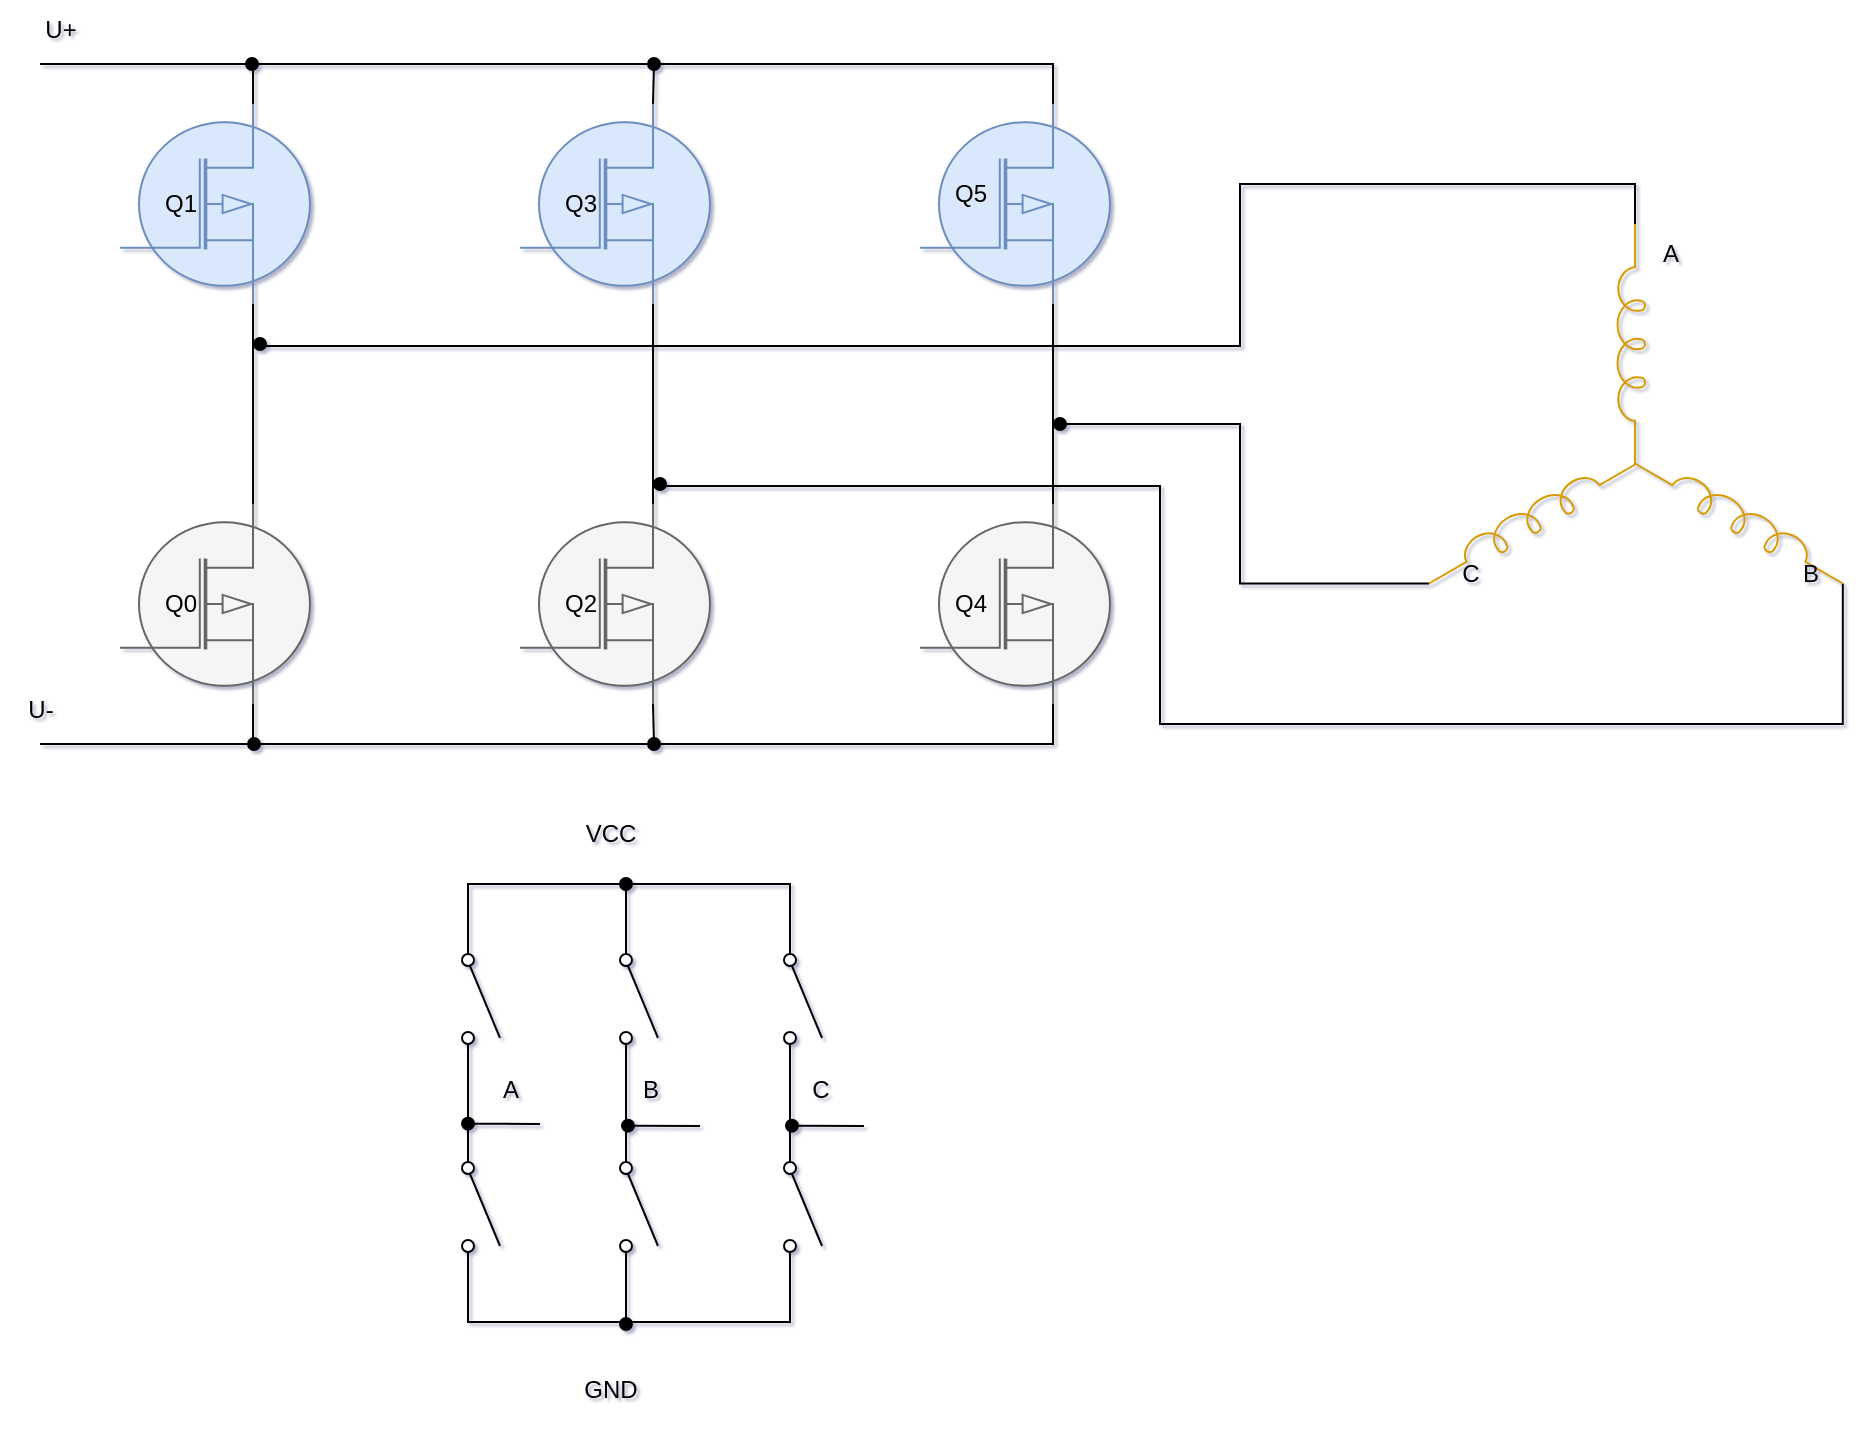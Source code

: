 <mxfile version="24.8.0" pages="12">
  <diagram name="基础原理" id="8x33fkPUv0E4Zp1TOgYf">
    <mxGraphModel dx="954" dy="558" grid="1" gridSize="10" guides="1" tooltips="1" connect="1" arrows="1" fold="1" page="1" pageScale="1" pageWidth="1169" pageHeight="827" math="0" shadow="1">
      <root>
        <mxCell id="0" />
        <mxCell id="1" parent="0" />
        <mxCell id="zFguvdIsxAZQglaaFDAD-1" value="" style="verticalLabelPosition=bottom;shadow=0;dashed=0;align=center;html=1;verticalAlign=top;shape=mxgraph.electrical.mosfets1.p-channel_mosfet_1;fillColor=#dae8fc;strokeColor=#6c8ebf;" parent="1" vertex="1">
          <mxGeometry x="160" y="130" width="95" height="100" as="geometry" />
        </mxCell>
        <mxCell id="N_jyfrHUR9yX90MjjCYY-2" value="" style="verticalLabelPosition=bottom;shadow=0;dashed=0;align=center;html=1;verticalAlign=top;shape=mxgraph.electrical.mosfets1.p-channel_mosfet_1;fillColor=#f5f5f5;strokeColor=#666666;fontColor=#333333;" parent="1" vertex="1">
          <mxGeometry x="160" y="330" width="95" height="100" as="geometry" />
        </mxCell>
        <mxCell id="N_jyfrHUR9yX90MjjCYY-9" style="edgeStyle=orthogonalEdgeStyle;rounded=0;orthogonalLoop=1;jettySize=auto;html=1;exitX=0.7;exitY=0;exitDx=0;exitDy=0;exitPerimeter=0;endArrow=oval;endFill=1;" parent="1" source="N_jyfrHUR9yX90MjjCYY-3" edge="1">
          <mxGeometry relative="1" as="geometry">
            <mxPoint x="427" y="110" as="targetPoint" />
          </mxGeometry>
        </mxCell>
        <mxCell id="N_jyfrHUR9yX90MjjCYY-3" value="" style="verticalLabelPosition=bottom;shadow=0;dashed=0;align=center;html=1;verticalAlign=top;shape=mxgraph.electrical.mosfets1.p-channel_mosfet_1;fillColor=#dae8fc;strokeColor=#6c8ebf;" parent="1" vertex="1">
          <mxGeometry x="360" y="130" width="95" height="100" as="geometry" />
        </mxCell>
        <mxCell id="N_jyfrHUR9yX90MjjCYY-14" style="edgeStyle=orthogonalEdgeStyle;rounded=0;orthogonalLoop=1;jettySize=auto;html=1;exitX=0.7;exitY=1;exitDx=0;exitDy=0;exitPerimeter=0;endArrow=oval;endFill=1;" parent="1" source="N_jyfrHUR9yX90MjjCYY-4" edge="1">
          <mxGeometry relative="1" as="geometry">
            <mxPoint x="427" y="450" as="targetPoint" />
          </mxGeometry>
        </mxCell>
        <mxCell id="N_jyfrHUR9yX90MjjCYY-4" value="" style="verticalLabelPosition=bottom;shadow=0;dashed=0;align=center;html=1;verticalAlign=top;shape=mxgraph.electrical.mosfets1.p-channel_mosfet_1;fillColor=#f5f5f5;strokeColor=#666666;fontColor=#333333;" parent="1" vertex="1">
          <mxGeometry x="360" y="330" width="95" height="100" as="geometry" />
        </mxCell>
        <mxCell id="N_jyfrHUR9yX90MjjCYY-5" value="" style="verticalLabelPosition=bottom;shadow=0;dashed=0;align=center;html=1;verticalAlign=top;shape=mxgraph.electrical.mosfets1.p-channel_mosfet_1;fillColor=#dae8fc;strokeColor=#6c8ebf;" parent="1" vertex="1">
          <mxGeometry x="560" y="130" width="95" height="100" as="geometry" />
        </mxCell>
        <mxCell id="N_jyfrHUR9yX90MjjCYY-6" value="" style="verticalLabelPosition=bottom;shadow=0;dashed=0;align=center;html=1;verticalAlign=top;shape=mxgraph.electrical.mosfets1.p-channel_mosfet_1;fillColor=#f5f5f5;strokeColor=#666666;fontColor=#333333;" parent="1" vertex="1">
          <mxGeometry x="560" y="330" width="95" height="100" as="geometry" />
        </mxCell>
        <mxCell id="N_jyfrHUR9yX90MjjCYY-8" style="edgeStyle=orthogonalEdgeStyle;rounded=0;orthogonalLoop=1;jettySize=auto;html=1;exitX=0.7;exitY=0;exitDx=0;exitDy=0;exitPerimeter=0;entryX=0.7;entryY=0;entryDx=0;entryDy=0;entryPerimeter=0;endArrow=none;endFill=0;" parent="1" source="zFguvdIsxAZQglaaFDAD-1" target="N_jyfrHUR9yX90MjjCYY-5" edge="1">
          <mxGeometry relative="1" as="geometry" />
        </mxCell>
        <mxCell id="N_jyfrHUR9yX90MjjCYY-10" style="edgeStyle=orthogonalEdgeStyle;rounded=0;orthogonalLoop=1;jettySize=auto;html=1;exitX=0.7;exitY=1;exitDx=0;exitDy=0;exitPerimeter=0;entryX=0.7;entryY=0;entryDx=0;entryDy=0;entryPerimeter=0;endArrow=none;endFill=0;" parent="1" source="zFguvdIsxAZQglaaFDAD-1" target="N_jyfrHUR9yX90MjjCYY-2" edge="1">
          <mxGeometry relative="1" as="geometry" />
        </mxCell>
        <mxCell id="N_jyfrHUR9yX90MjjCYY-11" style="edgeStyle=orthogonalEdgeStyle;rounded=0;orthogonalLoop=1;jettySize=auto;html=1;exitX=0.7;exitY=1;exitDx=0;exitDy=0;exitPerimeter=0;entryX=0.7;entryY=0;entryDx=0;entryDy=0;entryPerimeter=0;endArrow=none;endFill=0;" parent="1" source="N_jyfrHUR9yX90MjjCYY-3" target="N_jyfrHUR9yX90MjjCYY-4" edge="1">
          <mxGeometry relative="1" as="geometry" />
        </mxCell>
        <mxCell id="N_jyfrHUR9yX90MjjCYY-12" style="edgeStyle=orthogonalEdgeStyle;rounded=0;orthogonalLoop=1;jettySize=auto;html=1;exitX=0.7;exitY=1;exitDx=0;exitDy=0;exitPerimeter=0;entryX=0.7;entryY=0;entryDx=0;entryDy=0;entryPerimeter=0;endArrow=none;endFill=0;" parent="1" source="N_jyfrHUR9yX90MjjCYY-5" target="N_jyfrHUR9yX90MjjCYY-6" edge="1">
          <mxGeometry relative="1" as="geometry" />
        </mxCell>
        <mxCell id="N_jyfrHUR9yX90MjjCYY-13" style="edgeStyle=orthogonalEdgeStyle;rounded=0;orthogonalLoop=1;jettySize=auto;html=1;exitX=0.7;exitY=1;exitDx=0;exitDy=0;exitPerimeter=0;entryX=0.7;entryY=1;entryDx=0;entryDy=0;entryPerimeter=0;endArrow=none;endFill=0;" parent="1" source="N_jyfrHUR9yX90MjjCYY-2" target="N_jyfrHUR9yX90MjjCYY-6" edge="1">
          <mxGeometry relative="1" as="geometry" />
        </mxCell>
        <mxCell id="N_jyfrHUR9yX90MjjCYY-15" value="Q1" style="text;html=1;align=center;verticalAlign=middle;resizable=0;points=[];autosize=1;strokeColor=none;fillColor=none;" parent="1" vertex="1">
          <mxGeometry x="170" y="165" width="40" height="30" as="geometry" />
        </mxCell>
        <mxCell id="N_jyfrHUR9yX90MjjCYY-16" value="Q3" style="text;html=1;align=center;verticalAlign=middle;resizable=0;points=[];autosize=1;strokeColor=none;fillColor=none;" parent="1" vertex="1">
          <mxGeometry x="370" y="165" width="40" height="30" as="geometry" />
        </mxCell>
        <mxCell id="N_jyfrHUR9yX90MjjCYY-17" value="Q5" style="text;html=1;align=center;verticalAlign=middle;resizable=0;points=[];autosize=1;strokeColor=none;fillColor=none;" parent="1" vertex="1">
          <mxGeometry x="565" y="160" width="40" height="30" as="geometry" />
        </mxCell>
        <mxCell id="N_jyfrHUR9yX90MjjCYY-18" value="Q0" style="text;html=1;align=center;verticalAlign=middle;resizable=0;points=[];autosize=1;strokeColor=none;fillColor=none;" parent="1" vertex="1">
          <mxGeometry x="170" y="365" width="40" height="30" as="geometry" />
        </mxCell>
        <mxCell id="N_jyfrHUR9yX90MjjCYY-19" value="Q2" style="text;html=1;align=center;verticalAlign=middle;resizable=0;points=[];autosize=1;strokeColor=none;fillColor=none;" parent="1" vertex="1">
          <mxGeometry x="370" y="365" width="40" height="30" as="geometry" />
        </mxCell>
        <mxCell id="N_jyfrHUR9yX90MjjCYY-20" value="Q4" style="text;html=1;align=center;verticalAlign=middle;resizable=0;points=[];autosize=1;strokeColor=none;fillColor=none;" parent="1" vertex="1">
          <mxGeometry x="565" y="365" width="40" height="30" as="geometry" />
        </mxCell>
        <mxCell id="N_jyfrHUR9yX90MjjCYY-21" value="" style="endArrow=none;html=1;rounded=0;startArrow=oval;startFill=1;" parent="1" edge="1">
          <mxGeometry width="50" height="50" relative="1" as="geometry">
            <mxPoint x="226" y="110" as="sourcePoint" />
            <mxPoint x="120" y="110" as="targetPoint" />
          </mxGeometry>
        </mxCell>
        <mxCell id="N_jyfrHUR9yX90MjjCYY-22" value="" style="endArrow=none;html=1;rounded=0;startArrow=oval;startFill=1;" parent="1" edge="1">
          <mxGeometry width="50" height="50" relative="1" as="geometry">
            <mxPoint x="227" y="450" as="sourcePoint" />
            <mxPoint x="120" y="450" as="targetPoint" />
          </mxGeometry>
        </mxCell>
        <mxCell id="N_jyfrHUR9yX90MjjCYY-23" value="U+" style="text;html=1;align=center;verticalAlign=middle;resizable=0;points=[];autosize=1;strokeColor=none;fillColor=none;" parent="1" vertex="1">
          <mxGeometry x="110" y="78" width="40" height="30" as="geometry" />
        </mxCell>
        <mxCell id="N_jyfrHUR9yX90MjjCYY-24" value="U-" style="text;html=1;align=center;verticalAlign=middle;resizable=0;points=[];autosize=1;strokeColor=none;fillColor=none;" parent="1" vertex="1">
          <mxGeometry x="100" y="418" width="40" height="30" as="geometry" />
        </mxCell>
        <mxCell id="N_jyfrHUR9yX90MjjCYY-35" value="" style="group" parent="1" vertex="1" connectable="0">
          <mxGeometry x="809.998" y="190" width="215.923" height="190" as="geometry" />
        </mxCell>
        <mxCell id="N_jyfrHUR9yX90MjjCYY-39" value="" style="group" parent="N_jyfrHUR9yX90MjjCYY-35" vertex="1" connectable="0">
          <mxGeometry width="215.923" height="190" as="geometry" />
        </mxCell>
        <mxCell id="N_jyfrHUR9yX90MjjCYY-48" style="edgeStyle=orthogonalEdgeStyle;rounded=0;orthogonalLoop=1;jettySize=auto;html=1;exitX=0;exitY=0.645;exitDx=0;exitDy=0;exitPerimeter=0;endArrow=oval;endFill=1;" parent="N_jyfrHUR9yX90MjjCYY-39" source="N_jyfrHUR9yX90MjjCYY-7" edge="1">
          <mxGeometry relative="1" as="geometry">
            <mxPoint x="-179.998" y="100" as="targetPoint" />
            <Array as="points">
              <mxPoint x="-90" y="180" />
              <mxPoint x="-90" y="100" />
            </Array>
          </mxGeometry>
        </mxCell>
        <mxCell id="N_jyfrHUR9yX90MjjCYY-7" value="" style="pointerEvents=1;verticalLabelPosition=bottom;shadow=0;dashed=0;align=center;html=1;verticalAlign=top;shape=mxgraph.electrical.inductors.inductor_5;rotation=-30;fillColor=#ffe6cc;strokeColor=#d79b00;" parent="N_jyfrHUR9yX90MjjCYY-39" vertex="1">
          <mxGeometry x="-4.538" y="141" width="120" height="14" as="geometry" />
        </mxCell>
        <mxCell id="N_jyfrHUR9yX90MjjCYY-44" style="edgeStyle=orthogonalEdgeStyle;rounded=0;orthogonalLoop=1;jettySize=auto;html=1;exitX=1;exitY=0.645;exitDx=0;exitDy=0;exitPerimeter=0;endArrow=oval;endFill=1;" parent="N_jyfrHUR9yX90MjjCYY-39" source="N_jyfrHUR9yX90MjjCYY-32" edge="1">
          <mxGeometry relative="1" as="geometry">
            <mxPoint x="-579.998" y="60" as="targetPoint" />
            <Array as="points">
              <mxPoint x="108" y="-20" />
              <mxPoint x="-90" y="-20" />
              <mxPoint x="-90" y="61" />
            </Array>
          </mxGeometry>
        </mxCell>
        <mxCell id="N_jyfrHUR9yX90MjjCYY-32" value="" style="pointerEvents=1;verticalLabelPosition=bottom;shadow=0;dashed=0;align=center;html=1;verticalAlign=top;shape=mxgraph.electrical.inductors.inductor_5;rotation=-90;fillColor=#ffe6cc;strokeColor=#d79b00;" parent="N_jyfrHUR9yX90MjjCYY-39" vertex="1">
          <mxGeometry x="45.462" y="53" width="120" height="14" as="geometry" />
        </mxCell>
        <mxCell id="N_jyfrHUR9yX90MjjCYY-50" style="edgeStyle=orthogonalEdgeStyle;rounded=0;orthogonalLoop=1;jettySize=auto;html=1;exitX=1;exitY=0.645;exitDx=0;exitDy=0;exitPerimeter=0;endArrow=oval;endFill=1;" parent="N_jyfrHUR9yX90MjjCYY-39" source="N_jyfrHUR9yX90MjjCYY-33" edge="1">
          <mxGeometry relative="1" as="geometry">
            <mxPoint x="-379.998" y="130" as="targetPoint" />
            <Array as="points">
              <mxPoint x="211" y="250" />
              <mxPoint x="-130" y="250" />
              <mxPoint x="-130" y="131" />
            </Array>
          </mxGeometry>
        </mxCell>
        <mxCell id="N_jyfrHUR9yX90MjjCYY-33" value="" style="pointerEvents=1;verticalLabelPosition=bottom;shadow=0;dashed=0;align=center;html=1;verticalAlign=top;shape=mxgraph.electrical.inductors.inductor_5;rotation=30;fillColor=#ffe6cc;strokeColor=#d79b00;" parent="N_jyfrHUR9yX90MjjCYY-39" vertex="1">
          <mxGeometry x="100.462" y="141" width="120" height="14" as="geometry" />
        </mxCell>
        <mxCell id="N_jyfrHUR9yX90MjjCYY-36" value="A" style="text;html=1;align=center;verticalAlign=middle;resizable=0;points=[];autosize=1;strokeColor=none;fillColor=none;" parent="N_jyfrHUR9yX90MjjCYY-39" vertex="1">
          <mxGeometry x="110.002" width="30" height="30" as="geometry" />
        </mxCell>
        <mxCell id="N_jyfrHUR9yX90MjjCYY-37" value="B" style="text;html=1;align=center;verticalAlign=middle;resizable=0;points=[];autosize=1;strokeColor=none;fillColor=none;" parent="N_jyfrHUR9yX90MjjCYY-39" vertex="1">
          <mxGeometry x="180.002" y="160" width="30" height="30" as="geometry" />
        </mxCell>
        <mxCell id="N_jyfrHUR9yX90MjjCYY-38" value="C" style="text;html=1;align=center;verticalAlign=middle;resizable=0;points=[];autosize=1;strokeColor=none;fillColor=none;" parent="N_jyfrHUR9yX90MjjCYY-39" vertex="1">
          <mxGeometry x="10.002" y="160" width="30" height="30" as="geometry" />
        </mxCell>
        <mxCell id="sw1aEAKmd9Gbyf5mYCJC-11" value="" style="group" parent="1" vertex="1" connectable="0">
          <mxGeometry x="330" y="480" width="202" height="308" as="geometry" />
        </mxCell>
        <mxCell id="sw1aEAKmd9Gbyf5mYCJC-2" value="VCC" style="text;html=1;align=center;verticalAlign=middle;resizable=0;points=[];autosize=1;strokeColor=none;fillColor=none;" parent="sw1aEAKmd9Gbyf5mYCJC-11" vertex="1">
          <mxGeometry x="50" width="50" height="30" as="geometry" />
        </mxCell>
        <mxCell id="sw1aEAKmd9Gbyf5mYCJC-3" value="GND" style="text;html=1;align=center;verticalAlign=middle;resizable=0;points=[];autosize=1;strokeColor=none;fillColor=none;" parent="sw1aEAKmd9Gbyf5mYCJC-11" vertex="1">
          <mxGeometry x="50" y="278" width="50" height="30" as="geometry" />
        </mxCell>
        <mxCell id="sw1aEAKmd9Gbyf5mYCJC-10" value="" style="group" parent="sw1aEAKmd9Gbyf5mYCJC-11" vertex="1" connectable="0">
          <mxGeometry y="40" width="202" height="220" as="geometry" />
        </mxCell>
        <mxCell id="N_jyfrHUR9yX90MjjCYY-57" style="edgeStyle=orthogonalEdgeStyle;rounded=0;orthogonalLoop=1;jettySize=auto;html=1;exitX=1;exitY=0.8;exitDx=0;exitDy=0;entryX=0;entryY=0.8;entryDx=0;entryDy=0;endArrow=none;endFill=0;" parent="sw1aEAKmd9Gbyf5mYCJC-10" source="N_jyfrHUR9yX90MjjCYY-51" target="N_jyfrHUR9yX90MjjCYY-53" edge="1">
          <mxGeometry relative="1" as="geometry" />
        </mxCell>
        <mxCell id="N_jyfrHUR9yX90MjjCYY-66" style="edgeStyle=orthogonalEdgeStyle;rounded=0;orthogonalLoop=1;jettySize=auto;html=1;exitX=0;exitY=0.8;exitDx=0;exitDy=0;entryX=0;entryY=0.8;entryDx=0;entryDy=0;endArrow=none;endFill=0;" parent="sw1aEAKmd9Gbyf5mYCJC-10" source="N_jyfrHUR9yX90MjjCYY-51" target="N_jyfrHUR9yX90MjjCYY-62" edge="1">
          <mxGeometry relative="1" as="geometry" />
        </mxCell>
        <mxCell id="N_jyfrHUR9yX90MjjCYY-51" value="" style="html=1;shape=mxgraph.electrical.electro-mechanical.singleSwitch;aspect=fixed;elSwitchState=off;direction=south;" parent="sw1aEAKmd9Gbyf5mYCJC-10" vertex="1">
          <mxGeometry y="20" width="20" height="75" as="geometry" />
        </mxCell>
        <mxCell id="N_jyfrHUR9yX90MjjCYY-64" style="edgeStyle=orthogonalEdgeStyle;rounded=0;orthogonalLoop=1;jettySize=auto;html=1;exitX=1;exitY=0.8;exitDx=0;exitDy=0;entryX=1;entryY=0.8;entryDx=0;entryDy=0;endArrow=none;endFill=0;" parent="sw1aEAKmd9Gbyf5mYCJC-10" source="N_jyfrHUR9yX90MjjCYY-53" target="N_jyfrHUR9yX90MjjCYY-63" edge="1">
          <mxGeometry relative="1" as="geometry" />
        </mxCell>
        <mxCell id="N_jyfrHUR9yX90MjjCYY-53" value="" style="html=1;shape=mxgraph.electrical.electro-mechanical.singleSwitch;aspect=fixed;elSwitchState=off;direction=south;" parent="sw1aEAKmd9Gbyf5mYCJC-10" vertex="1">
          <mxGeometry y="124" width="20" height="75" as="geometry" />
        </mxCell>
        <mxCell id="N_jyfrHUR9yX90MjjCYY-58" style="edgeStyle=orthogonalEdgeStyle;rounded=0;orthogonalLoop=1;jettySize=auto;html=1;exitX=1;exitY=0.8;exitDx=0;exitDy=0;entryX=0;entryY=0.8;entryDx=0;entryDy=0;endArrow=none;endFill=0;" parent="sw1aEAKmd9Gbyf5mYCJC-10" source="N_jyfrHUR9yX90MjjCYY-59" target="N_jyfrHUR9yX90MjjCYY-60" edge="1">
          <mxGeometry relative="1" as="geometry" />
        </mxCell>
        <mxCell id="N_jyfrHUR9yX90MjjCYY-67" style="edgeStyle=orthogonalEdgeStyle;rounded=0;orthogonalLoop=1;jettySize=auto;html=1;exitX=0;exitY=0.8;exitDx=0;exitDy=0;endArrow=oval;endFill=1;" parent="sw1aEAKmd9Gbyf5mYCJC-10" source="N_jyfrHUR9yX90MjjCYY-59" edge="1">
          <mxGeometry relative="1" as="geometry">
            <mxPoint x="83" as="targetPoint" />
          </mxGeometry>
        </mxCell>
        <mxCell id="N_jyfrHUR9yX90MjjCYY-59" value="" style="html=1;shape=mxgraph.electrical.electro-mechanical.singleSwitch;aspect=fixed;elSwitchState=off;direction=south;" parent="sw1aEAKmd9Gbyf5mYCJC-10" vertex="1">
          <mxGeometry x="79" y="20" width="20" height="75" as="geometry" />
        </mxCell>
        <mxCell id="N_jyfrHUR9yX90MjjCYY-65" style="edgeStyle=orthogonalEdgeStyle;rounded=0;orthogonalLoop=1;jettySize=auto;html=1;exitX=1;exitY=0.8;exitDx=0;exitDy=0;endArrow=oval;endFill=1;" parent="sw1aEAKmd9Gbyf5mYCJC-10" source="N_jyfrHUR9yX90MjjCYY-60" edge="1">
          <mxGeometry relative="1" as="geometry">
            <mxPoint x="83" y="220" as="targetPoint" />
          </mxGeometry>
        </mxCell>
        <mxCell id="N_jyfrHUR9yX90MjjCYY-60" value="" style="html=1;shape=mxgraph.electrical.electro-mechanical.singleSwitch;aspect=fixed;elSwitchState=off;direction=south;" parent="sw1aEAKmd9Gbyf5mYCJC-10" vertex="1">
          <mxGeometry x="79" y="124" width="20" height="75" as="geometry" />
        </mxCell>
        <mxCell id="N_jyfrHUR9yX90MjjCYY-61" style="edgeStyle=orthogonalEdgeStyle;rounded=0;orthogonalLoop=1;jettySize=auto;html=1;exitX=1;exitY=0.8;exitDx=0;exitDy=0;entryX=0;entryY=0.8;entryDx=0;entryDy=0;endArrow=none;endFill=0;" parent="sw1aEAKmd9Gbyf5mYCJC-10" source="N_jyfrHUR9yX90MjjCYY-62" target="N_jyfrHUR9yX90MjjCYY-63" edge="1">
          <mxGeometry relative="1" as="geometry" />
        </mxCell>
        <mxCell id="N_jyfrHUR9yX90MjjCYY-62" value="" style="html=1;shape=mxgraph.electrical.electro-mechanical.singleSwitch;aspect=fixed;elSwitchState=off;direction=south;" parent="sw1aEAKmd9Gbyf5mYCJC-10" vertex="1">
          <mxGeometry x="161" y="20" width="20" height="75" as="geometry" />
        </mxCell>
        <mxCell id="N_jyfrHUR9yX90MjjCYY-63" value="" style="html=1;shape=mxgraph.electrical.electro-mechanical.singleSwitch;aspect=fixed;elSwitchState=off;direction=south;" parent="sw1aEAKmd9Gbyf5mYCJC-10" vertex="1">
          <mxGeometry x="161" y="124" width="20" height="75" as="geometry" />
        </mxCell>
        <mxCell id="sw1aEAKmd9Gbyf5mYCJC-4" value="" style="endArrow=none;html=1;rounded=0;startArrow=oval;startFill=1;" parent="sw1aEAKmd9Gbyf5mYCJC-10" edge="1">
          <mxGeometry width="50" height="50" relative="1" as="geometry">
            <mxPoint x="4" y="119.82" as="sourcePoint" />
            <mxPoint x="40" y="120" as="targetPoint" />
          </mxGeometry>
        </mxCell>
        <mxCell id="sw1aEAKmd9Gbyf5mYCJC-5" value="" style="endArrow=none;html=1;rounded=0;startArrow=oval;startFill=1;" parent="sw1aEAKmd9Gbyf5mYCJC-10" edge="1">
          <mxGeometry width="50" height="50" relative="1" as="geometry">
            <mxPoint x="84" y="120.82" as="sourcePoint" />
            <mxPoint x="120" y="121" as="targetPoint" />
          </mxGeometry>
        </mxCell>
        <mxCell id="sw1aEAKmd9Gbyf5mYCJC-6" value="" style="endArrow=none;html=1;rounded=0;startArrow=oval;startFill=1;" parent="sw1aEAKmd9Gbyf5mYCJC-10" edge="1">
          <mxGeometry width="50" height="50" relative="1" as="geometry">
            <mxPoint x="166" y="120.82" as="sourcePoint" />
            <mxPoint x="202" y="121" as="targetPoint" />
          </mxGeometry>
        </mxCell>
        <mxCell id="sw1aEAKmd9Gbyf5mYCJC-7" value="A" style="text;html=1;align=center;verticalAlign=middle;resizable=0;points=[];autosize=1;strokeColor=none;fillColor=none;" parent="sw1aEAKmd9Gbyf5mYCJC-10" vertex="1">
          <mxGeometry x="10" y="88" width="30" height="30" as="geometry" />
        </mxCell>
        <mxCell id="sw1aEAKmd9Gbyf5mYCJC-8" value="B" style="text;html=1;align=center;verticalAlign=middle;resizable=0;points=[];autosize=1;strokeColor=none;fillColor=none;" parent="sw1aEAKmd9Gbyf5mYCJC-10" vertex="1">
          <mxGeometry x="80" y="88" width="30" height="30" as="geometry" />
        </mxCell>
        <mxCell id="sw1aEAKmd9Gbyf5mYCJC-9" value="C" style="text;html=1;align=center;verticalAlign=middle;resizable=0;points=[];autosize=1;strokeColor=none;fillColor=none;" parent="sw1aEAKmd9Gbyf5mYCJC-10" vertex="1">
          <mxGeometry x="165" y="88" width="30" height="30" as="geometry" />
        </mxCell>
      </root>
    </mxGraphModel>
  </diagram>
  <diagram id="6M9INNawB4apd-UWicH7" name="第 2 页">
    <mxGraphModel dx="954" dy="558" grid="1" gridSize="10" guides="1" tooltips="1" connect="1" arrows="1" fold="1" page="1" pageScale="1" pageWidth="1169" pageHeight="827" math="0" shadow="1">
      <root>
        <mxCell id="0" />
        <mxCell id="1" parent="0" />
        <mxCell id="n__wIeWLncb3fW2Wz-OS-1" value="" style="verticalLabelPosition=bottom;shadow=0;dashed=0;align=center;html=1;verticalAlign=top;shape=mxgraph.electrical.mosfets1.p-channel_mosfet_1;fillColor=#dae8fc;strokeColor=#6c8ebf;" parent="1" vertex="1">
          <mxGeometry x="67" y="152" width="95" height="100" as="geometry" />
        </mxCell>
        <mxCell id="n__wIeWLncb3fW2Wz-OS-2" value="" style="verticalLabelPosition=bottom;shadow=0;dashed=0;align=center;html=1;verticalAlign=top;shape=mxgraph.electrical.mosfets1.p-channel_mosfet_1;fillColor=#f5f5f5;strokeColor=#666666;fontColor=#333333;" parent="1" vertex="1">
          <mxGeometry x="67" y="352" width="95" height="100" as="geometry" />
        </mxCell>
        <mxCell id="n__wIeWLncb3fW2Wz-OS-3" style="edgeStyle=orthogonalEdgeStyle;rounded=0;orthogonalLoop=1;jettySize=auto;html=1;exitX=0.7;exitY=0;exitDx=0;exitDy=0;exitPerimeter=0;endArrow=oval;endFill=1;" parent="1" source="n__wIeWLncb3fW2Wz-OS-4" edge="1">
          <mxGeometry relative="1" as="geometry">
            <mxPoint x="334" y="132" as="targetPoint" />
          </mxGeometry>
        </mxCell>
        <mxCell id="n__wIeWLncb3fW2Wz-OS-4" value="" style="verticalLabelPosition=bottom;shadow=0;dashed=0;align=center;html=1;verticalAlign=top;shape=mxgraph.electrical.mosfets1.p-channel_mosfet_1;fillColor=#dae8fc;strokeColor=#6c8ebf;" parent="1" vertex="1">
          <mxGeometry x="267" y="152" width="95" height="100" as="geometry" />
        </mxCell>
        <mxCell id="n__wIeWLncb3fW2Wz-OS-5" style="edgeStyle=orthogonalEdgeStyle;rounded=0;orthogonalLoop=1;jettySize=auto;html=1;exitX=0.7;exitY=1;exitDx=0;exitDy=0;exitPerimeter=0;endArrow=oval;endFill=1;" parent="1" source="n__wIeWLncb3fW2Wz-OS-6" edge="1">
          <mxGeometry relative="1" as="geometry">
            <mxPoint x="334" y="472" as="targetPoint" />
          </mxGeometry>
        </mxCell>
        <mxCell id="n__wIeWLncb3fW2Wz-OS-6" value="" style="verticalLabelPosition=bottom;shadow=0;dashed=0;align=center;html=1;verticalAlign=top;shape=mxgraph.electrical.mosfets1.p-channel_mosfet_1;fillColor=#f5f5f5;strokeColor=#666666;fontColor=#333333;" parent="1" vertex="1">
          <mxGeometry x="267" y="352" width="95" height="100" as="geometry" />
        </mxCell>
        <mxCell id="n__wIeWLncb3fW2Wz-OS-7" value="" style="verticalLabelPosition=bottom;shadow=0;dashed=0;align=center;html=1;verticalAlign=top;shape=mxgraph.electrical.mosfets1.p-channel_mosfet_1;fillColor=#dae8fc;strokeColor=#6c8ebf;" parent="1" vertex="1">
          <mxGeometry x="467" y="152" width="95" height="100" as="geometry" />
        </mxCell>
        <mxCell id="n__wIeWLncb3fW2Wz-OS-8" value="" style="verticalLabelPosition=bottom;shadow=0;dashed=0;align=center;html=1;verticalAlign=top;shape=mxgraph.electrical.mosfets1.p-channel_mosfet_1;fillColor=#f5f5f5;strokeColor=#666666;fontColor=#333333;" parent="1" vertex="1">
          <mxGeometry x="467" y="352" width="95" height="100" as="geometry" />
        </mxCell>
        <mxCell id="n__wIeWLncb3fW2Wz-OS-9" style="edgeStyle=orthogonalEdgeStyle;rounded=0;orthogonalLoop=1;jettySize=auto;html=1;exitX=0.7;exitY=0;exitDx=0;exitDy=0;exitPerimeter=0;entryX=0.7;entryY=0;entryDx=0;entryDy=0;entryPerimeter=0;endArrow=none;endFill=0;" parent="1" source="n__wIeWLncb3fW2Wz-OS-1" target="n__wIeWLncb3fW2Wz-OS-7" edge="1">
          <mxGeometry relative="1" as="geometry" />
        </mxCell>
        <mxCell id="n__wIeWLncb3fW2Wz-OS-10" style="edgeStyle=orthogonalEdgeStyle;rounded=0;orthogonalLoop=1;jettySize=auto;html=1;exitX=0.7;exitY=1;exitDx=0;exitDy=0;exitPerimeter=0;entryX=0.7;entryY=0;entryDx=0;entryDy=0;entryPerimeter=0;endArrow=none;endFill=0;" parent="1" source="n__wIeWLncb3fW2Wz-OS-1" target="n__wIeWLncb3fW2Wz-OS-2" edge="1">
          <mxGeometry relative="1" as="geometry" />
        </mxCell>
        <mxCell id="n__wIeWLncb3fW2Wz-OS-11" style="edgeStyle=orthogonalEdgeStyle;rounded=0;orthogonalLoop=1;jettySize=auto;html=1;exitX=0.7;exitY=1;exitDx=0;exitDy=0;exitPerimeter=0;entryX=0.7;entryY=0;entryDx=0;entryDy=0;entryPerimeter=0;endArrow=none;endFill=0;" parent="1" source="n__wIeWLncb3fW2Wz-OS-4" target="n__wIeWLncb3fW2Wz-OS-6" edge="1">
          <mxGeometry relative="1" as="geometry" />
        </mxCell>
        <mxCell id="n__wIeWLncb3fW2Wz-OS-12" style="edgeStyle=orthogonalEdgeStyle;rounded=0;orthogonalLoop=1;jettySize=auto;html=1;exitX=0.7;exitY=1;exitDx=0;exitDy=0;exitPerimeter=0;entryX=0.7;entryY=0;entryDx=0;entryDy=0;entryPerimeter=0;endArrow=none;endFill=0;" parent="1" source="n__wIeWLncb3fW2Wz-OS-7" target="n__wIeWLncb3fW2Wz-OS-8" edge="1">
          <mxGeometry relative="1" as="geometry" />
        </mxCell>
        <mxCell id="n__wIeWLncb3fW2Wz-OS-13" style="edgeStyle=orthogonalEdgeStyle;rounded=0;orthogonalLoop=1;jettySize=auto;html=1;exitX=0.7;exitY=1;exitDx=0;exitDy=0;exitPerimeter=0;entryX=0.7;entryY=1;entryDx=0;entryDy=0;entryPerimeter=0;endArrow=none;endFill=0;" parent="1" source="n__wIeWLncb3fW2Wz-OS-2" target="n__wIeWLncb3fW2Wz-OS-8" edge="1">
          <mxGeometry relative="1" as="geometry" />
        </mxCell>
        <mxCell id="n__wIeWLncb3fW2Wz-OS-14" value="Q1" style="text;html=1;align=center;verticalAlign=middle;resizable=0;points=[];autosize=1;strokeColor=none;fillColor=none;" parent="1" vertex="1">
          <mxGeometry x="77" y="187" width="40" height="30" as="geometry" />
        </mxCell>
        <mxCell id="n__wIeWLncb3fW2Wz-OS-15" value="Q3" style="text;html=1;align=center;verticalAlign=middle;resizable=0;points=[];autosize=1;strokeColor=none;fillColor=none;" parent="1" vertex="1">
          <mxGeometry x="277" y="187" width="40" height="30" as="geometry" />
        </mxCell>
        <mxCell id="n__wIeWLncb3fW2Wz-OS-16" value="Q5" style="text;html=1;align=center;verticalAlign=middle;resizable=0;points=[];autosize=1;strokeColor=none;fillColor=none;" parent="1" vertex="1">
          <mxGeometry x="472" y="182" width="40" height="30" as="geometry" />
        </mxCell>
        <mxCell id="n__wIeWLncb3fW2Wz-OS-17" value="Q0" style="text;html=1;align=center;verticalAlign=middle;resizable=0;points=[];autosize=1;strokeColor=none;fillColor=none;" parent="1" vertex="1">
          <mxGeometry x="77" y="387" width="40" height="30" as="geometry" />
        </mxCell>
        <mxCell id="n__wIeWLncb3fW2Wz-OS-18" value="Q2" style="text;html=1;align=center;verticalAlign=middle;resizable=0;points=[];autosize=1;strokeColor=none;fillColor=none;" parent="1" vertex="1">
          <mxGeometry x="277" y="387" width="40" height="30" as="geometry" />
        </mxCell>
        <mxCell id="n__wIeWLncb3fW2Wz-OS-19" value="Q4" style="text;html=1;align=center;verticalAlign=middle;resizable=0;points=[];autosize=1;strokeColor=none;fillColor=none;" parent="1" vertex="1">
          <mxGeometry x="472" y="387" width="40" height="30" as="geometry" />
        </mxCell>
        <mxCell id="n__wIeWLncb3fW2Wz-OS-20" value="" style="endArrow=none;html=1;rounded=0;startArrow=oval;startFill=1;" parent="1" edge="1">
          <mxGeometry width="50" height="50" relative="1" as="geometry">
            <mxPoint x="133" y="132" as="sourcePoint" />
            <mxPoint x="27" y="132" as="targetPoint" />
          </mxGeometry>
        </mxCell>
        <mxCell id="n__wIeWLncb3fW2Wz-OS-21" value="" style="endArrow=none;html=1;rounded=0;startArrow=oval;startFill=1;" parent="1" edge="1">
          <mxGeometry width="50" height="50" relative="1" as="geometry">
            <mxPoint x="134" y="472" as="sourcePoint" />
            <mxPoint x="27" y="472" as="targetPoint" />
          </mxGeometry>
        </mxCell>
        <mxCell id="n__wIeWLncb3fW2Wz-OS-22" value="U+" style="text;html=1;align=center;verticalAlign=middle;resizable=0;points=[];autosize=1;strokeColor=none;fillColor=none;" parent="1" vertex="1">
          <mxGeometry x="17" y="100" width="40" height="30" as="geometry" />
        </mxCell>
        <mxCell id="n__wIeWLncb3fW2Wz-OS-23" value="U-" style="text;html=1;align=center;verticalAlign=middle;resizable=0;points=[];autosize=1;strokeColor=none;fillColor=none;" parent="1" vertex="1">
          <mxGeometry x="12" y="440" width="40" height="30" as="geometry" />
        </mxCell>
        <mxCell id="n__wIeWLncb3fW2Wz-OS-24" value="" style="group" parent="1" vertex="1" connectable="0">
          <mxGeometry x="716.998" y="212" width="215.923" height="190" as="geometry" />
        </mxCell>
        <mxCell id="n__wIeWLncb3fW2Wz-OS-25" value="" style="group" parent="n__wIeWLncb3fW2Wz-OS-24" vertex="1" connectable="0">
          <mxGeometry width="215.923" height="190" as="geometry" />
        </mxCell>
        <mxCell id="n__wIeWLncb3fW2Wz-OS-26" style="edgeStyle=orthogonalEdgeStyle;rounded=0;orthogonalLoop=1;jettySize=auto;html=1;exitX=0;exitY=0.645;exitDx=0;exitDy=0;exitPerimeter=0;endArrow=oval;endFill=1;" parent="n__wIeWLncb3fW2Wz-OS-25" source="n__wIeWLncb3fW2Wz-OS-27" edge="1">
          <mxGeometry relative="1" as="geometry">
            <mxPoint x="-179.998" y="100" as="targetPoint" />
            <Array as="points">
              <mxPoint x="-90" y="180" />
              <mxPoint x="-90" y="100" />
            </Array>
          </mxGeometry>
        </mxCell>
        <mxCell id="n__wIeWLncb3fW2Wz-OS-27" value="" style="pointerEvents=1;verticalLabelPosition=bottom;shadow=0;dashed=0;align=center;html=1;verticalAlign=top;shape=mxgraph.electrical.inductors.inductor_5;rotation=-30;fillColor=#ffe6cc;strokeColor=#d79b00;" parent="n__wIeWLncb3fW2Wz-OS-25" vertex="1">
          <mxGeometry x="-4.538" y="141" width="120" height="14" as="geometry" />
        </mxCell>
        <mxCell id="n__wIeWLncb3fW2Wz-OS-28" style="edgeStyle=orthogonalEdgeStyle;rounded=0;orthogonalLoop=1;jettySize=auto;html=1;exitX=1;exitY=0.645;exitDx=0;exitDy=0;exitPerimeter=0;endArrow=oval;endFill=1;" parent="n__wIeWLncb3fW2Wz-OS-25" source="n__wIeWLncb3fW2Wz-OS-29" edge="1">
          <mxGeometry relative="1" as="geometry">
            <mxPoint x="-579.998" y="60" as="targetPoint" />
            <Array as="points">
              <mxPoint x="108" y="-20" />
              <mxPoint x="-90" y="-20" />
              <mxPoint x="-90" y="61" />
            </Array>
          </mxGeometry>
        </mxCell>
        <mxCell id="n__wIeWLncb3fW2Wz-OS-29" value="" style="pointerEvents=1;verticalLabelPosition=bottom;shadow=0;dashed=0;align=center;html=1;verticalAlign=top;shape=mxgraph.electrical.inductors.inductor_5;rotation=-90;fillColor=#ffe6cc;strokeColor=#d79b00;" parent="n__wIeWLncb3fW2Wz-OS-25" vertex="1">
          <mxGeometry x="45.462" y="53" width="120" height="14" as="geometry" />
        </mxCell>
        <mxCell id="n__wIeWLncb3fW2Wz-OS-30" style="edgeStyle=orthogonalEdgeStyle;rounded=0;orthogonalLoop=1;jettySize=auto;html=1;exitX=1;exitY=0.645;exitDx=0;exitDy=0;exitPerimeter=0;endArrow=oval;endFill=1;" parent="n__wIeWLncb3fW2Wz-OS-25" source="n__wIeWLncb3fW2Wz-OS-31" edge="1">
          <mxGeometry relative="1" as="geometry">
            <mxPoint x="-379.998" y="130" as="targetPoint" />
            <Array as="points">
              <mxPoint x="211" y="250" />
              <mxPoint x="-130" y="250" />
              <mxPoint x="-130" y="131" />
            </Array>
          </mxGeometry>
        </mxCell>
        <mxCell id="n__wIeWLncb3fW2Wz-OS-31" value="" style="pointerEvents=1;verticalLabelPosition=bottom;shadow=0;dashed=0;align=center;html=1;verticalAlign=top;shape=mxgraph.electrical.inductors.inductor_5;rotation=30;fillColor=#ffe6cc;strokeColor=#d79b00;" parent="n__wIeWLncb3fW2Wz-OS-25" vertex="1">
          <mxGeometry x="100.462" y="141" width="120" height="14" as="geometry" />
        </mxCell>
        <mxCell id="n__wIeWLncb3fW2Wz-OS-32" value="A" style="text;html=1;align=center;verticalAlign=middle;resizable=0;points=[];autosize=1;strokeColor=none;fillColor=none;" parent="n__wIeWLncb3fW2Wz-OS-25" vertex="1">
          <mxGeometry x="110.002" width="30" height="30" as="geometry" />
        </mxCell>
        <mxCell id="n__wIeWLncb3fW2Wz-OS-33" value="B" style="text;html=1;align=center;verticalAlign=middle;resizable=0;points=[];autosize=1;strokeColor=none;fillColor=none;" parent="n__wIeWLncb3fW2Wz-OS-25" vertex="1">
          <mxGeometry x="180.002" y="160" width="30" height="30" as="geometry" />
        </mxCell>
        <mxCell id="n__wIeWLncb3fW2Wz-OS-34" value="C" style="text;html=1;align=center;verticalAlign=middle;resizable=0;points=[];autosize=1;strokeColor=none;fillColor=none;" parent="n__wIeWLncb3fW2Wz-OS-25" vertex="1">
          <mxGeometry x="10.002" y="160" width="30" height="30" as="geometry" />
        </mxCell>
        <mxCell id="n__wIeWLncb3fW2Wz-OS-35" value="Q1、Q2 导通" style="text;html=1;align=center;verticalAlign=middle;resizable=0;points=[];autosize=1;strokeColor=none;fillColor=none;" parent="1" vertex="1">
          <mxGeometry x="52" y="70" width="90" height="30" as="geometry" />
        </mxCell>
      </root>
    </mxGraphModel>
  </diagram>
  <diagram id="QmeAqVQavnlHBW-9chxp" name="第 3 页">
    <mxGraphModel dx="947" dy="558" grid="1" gridSize="10" guides="1" tooltips="1" connect="1" arrows="1" fold="1" page="1" pageScale="1" pageWidth="1169" pageHeight="827" math="0" shadow="1">
      <root>
        <mxCell id="0" />
        <mxCell id="1" parent="0" />
        <mxCell id="4MH0LKm0CJX2zj-VHdnF-1" value="" style="verticalLabelPosition=bottom;shadow=0;dashed=0;align=center;html=1;verticalAlign=top;shape=mxgraph.electrical.mosfets1.p-channel_mosfet_1;fillColor=#dae8fc;strokeColor=#6c8ebf;" vertex="1" parent="1">
          <mxGeometry x="67" y="152" width="95" height="100" as="geometry" />
        </mxCell>
        <mxCell id="4MH0LKm0CJX2zj-VHdnF-2" value="" style="verticalLabelPosition=bottom;shadow=0;dashed=0;align=center;html=1;verticalAlign=top;shape=mxgraph.electrical.mosfets1.p-channel_mosfet_1;fillColor=#f5f5f5;strokeColor=#666666;fontColor=#333333;" vertex="1" parent="1">
          <mxGeometry x="67" y="352" width="95" height="100" as="geometry" />
        </mxCell>
        <mxCell id="4MH0LKm0CJX2zj-VHdnF-3" style="edgeStyle=orthogonalEdgeStyle;rounded=0;orthogonalLoop=1;jettySize=auto;html=1;exitX=0.7;exitY=0;exitDx=0;exitDy=0;exitPerimeter=0;endArrow=oval;endFill=1;" edge="1" parent="1" source="4MH0LKm0CJX2zj-VHdnF-4">
          <mxGeometry relative="1" as="geometry">
            <mxPoint x="334" y="132" as="targetPoint" />
          </mxGeometry>
        </mxCell>
        <mxCell id="4MH0LKm0CJX2zj-VHdnF-4" value="" style="verticalLabelPosition=bottom;shadow=0;dashed=0;align=center;html=1;verticalAlign=top;shape=mxgraph.electrical.mosfets1.p-channel_mosfet_1;fillColor=#dae8fc;strokeColor=#6c8ebf;" vertex="1" parent="1">
          <mxGeometry x="267" y="152" width="95" height="100" as="geometry" />
        </mxCell>
        <mxCell id="4MH0LKm0CJX2zj-VHdnF-5" style="edgeStyle=orthogonalEdgeStyle;rounded=0;orthogonalLoop=1;jettySize=auto;html=1;exitX=0.7;exitY=1;exitDx=0;exitDy=0;exitPerimeter=0;endArrow=oval;endFill=1;" edge="1" parent="1" source="4MH0LKm0CJX2zj-VHdnF-6">
          <mxGeometry relative="1" as="geometry">
            <mxPoint x="334" y="472" as="targetPoint" />
          </mxGeometry>
        </mxCell>
        <mxCell id="4MH0LKm0CJX2zj-VHdnF-6" value="" style="verticalLabelPosition=bottom;shadow=0;dashed=0;align=center;html=1;verticalAlign=top;shape=mxgraph.electrical.mosfets1.p-channel_mosfet_1;fillColor=#f5f5f5;strokeColor=#666666;fontColor=#333333;" vertex="1" parent="1">
          <mxGeometry x="267" y="352" width="95" height="100" as="geometry" />
        </mxCell>
        <mxCell id="4MH0LKm0CJX2zj-VHdnF-7" value="" style="verticalLabelPosition=bottom;shadow=0;dashed=0;align=center;html=1;verticalAlign=top;shape=mxgraph.electrical.mosfets1.p-channel_mosfet_1;fillColor=#dae8fc;strokeColor=#6c8ebf;" vertex="1" parent="1">
          <mxGeometry x="467" y="152" width="95" height="100" as="geometry" />
        </mxCell>
        <mxCell id="4MH0LKm0CJX2zj-VHdnF-8" value="" style="verticalLabelPosition=bottom;shadow=0;dashed=0;align=center;html=1;verticalAlign=top;shape=mxgraph.electrical.mosfets1.p-channel_mosfet_1;fillColor=#f5f5f5;strokeColor=#666666;fontColor=#333333;" vertex="1" parent="1">
          <mxGeometry x="467" y="352" width="95" height="100" as="geometry" />
        </mxCell>
        <mxCell id="4MH0LKm0CJX2zj-VHdnF-9" style="edgeStyle=orthogonalEdgeStyle;rounded=0;orthogonalLoop=1;jettySize=auto;html=1;exitX=0.7;exitY=0;exitDx=0;exitDy=0;exitPerimeter=0;entryX=0.7;entryY=0;entryDx=0;entryDy=0;entryPerimeter=0;endArrow=none;endFill=0;" edge="1" parent="1" source="4MH0LKm0CJX2zj-VHdnF-1" target="4MH0LKm0CJX2zj-VHdnF-7">
          <mxGeometry relative="1" as="geometry" />
        </mxCell>
        <mxCell id="4MH0LKm0CJX2zj-VHdnF-10" style="edgeStyle=orthogonalEdgeStyle;rounded=0;orthogonalLoop=1;jettySize=auto;html=1;exitX=0.7;exitY=1;exitDx=0;exitDy=0;exitPerimeter=0;entryX=0.7;entryY=0;entryDx=0;entryDy=0;entryPerimeter=0;endArrow=none;endFill=0;" edge="1" parent="1" source="4MH0LKm0CJX2zj-VHdnF-1" target="4MH0LKm0CJX2zj-VHdnF-2">
          <mxGeometry relative="1" as="geometry" />
        </mxCell>
        <mxCell id="4MH0LKm0CJX2zj-VHdnF-11" style="edgeStyle=orthogonalEdgeStyle;rounded=0;orthogonalLoop=1;jettySize=auto;html=1;exitX=0.7;exitY=1;exitDx=0;exitDy=0;exitPerimeter=0;entryX=0.7;entryY=0;entryDx=0;entryDy=0;entryPerimeter=0;endArrow=none;endFill=0;" edge="1" parent="1" source="4MH0LKm0CJX2zj-VHdnF-4" target="4MH0LKm0CJX2zj-VHdnF-6">
          <mxGeometry relative="1" as="geometry" />
        </mxCell>
        <mxCell id="4MH0LKm0CJX2zj-VHdnF-12" style="edgeStyle=orthogonalEdgeStyle;rounded=0;orthogonalLoop=1;jettySize=auto;html=1;exitX=0.7;exitY=1;exitDx=0;exitDy=0;exitPerimeter=0;entryX=0.7;entryY=0;entryDx=0;entryDy=0;entryPerimeter=0;endArrow=none;endFill=0;" edge="1" parent="1" source="4MH0LKm0CJX2zj-VHdnF-7" target="4MH0LKm0CJX2zj-VHdnF-8">
          <mxGeometry relative="1" as="geometry" />
        </mxCell>
        <mxCell id="4MH0LKm0CJX2zj-VHdnF-13" style="edgeStyle=orthogonalEdgeStyle;rounded=0;orthogonalLoop=1;jettySize=auto;html=1;exitX=0.7;exitY=1;exitDx=0;exitDy=0;exitPerimeter=0;entryX=0.7;entryY=1;entryDx=0;entryDy=0;entryPerimeter=0;endArrow=none;endFill=0;" edge="1" parent="1" source="4MH0LKm0CJX2zj-VHdnF-2" target="4MH0LKm0CJX2zj-VHdnF-8">
          <mxGeometry relative="1" as="geometry" />
        </mxCell>
        <mxCell id="4MH0LKm0CJX2zj-VHdnF-14" value="Q1" style="text;html=1;align=center;verticalAlign=middle;resizable=0;points=[];autosize=1;strokeColor=none;fillColor=none;" vertex="1" parent="1">
          <mxGeometry x="77" y="187" width="40" height="30" as="geometry" />
        </mxCell>
        <mxCell id="4MH0LKm0CJX2zj-VHdnF-15" value="Q3" style="text;html=1;align=center;verticalAlign=middle;resizable=0;points=[];autosize=1;strokeColor=none;fillColor=none;" vertex="1" parent="1">
          <mxGeometry x="277" y="187" width="40" height="30" as="geometry" />
        </mxCell>
        <mxCell id="4MH0LKm0CJX2zj-VHdnF-16" value="Q5" style="text;html=1;align=center;verticalAlign=middle;resizable=0;points=[];autosize=1;strokeColor=none;fillColor=none;" vertex="1" parent="1">
          <mxGeometry x="472" y="182" width="40" height="30" as="geometry" />
        </mxCell>
        <mxCell id="4MH0LKm0CJX2zj-VHdnF-17" value="Q0" style="text;html=1;align=center;verticalAlign=middle;resizable=0;points=[];autosize=1;strokeColor=none;fillColor=none;" vertex="1" parent="1">
          <mxGeometry x="77" y="387" width="40" height="30" as="geometry" />
        </mxCell>
        <mxCell id="4MH0LKm0CJX2zj-VHdnF-18" value="Q2" style="text;html=1;align=center;verticalAlign=middle;resizable=0;points=[];autosize=1;strokeColor=none;fillColor=none;" vertex="1" parent="1">
          <mxGeometry x="277" y="387" width="40" height="30" as="geometry" />
        </mxCell>
        <mxCell id="4MH0LKm0CJX2zj-VHdnF-19" value="Q4" style="text;html=1;align=center;verticalAlign=middle;resizable=0;points=[];autosize=1;strokeColor=none;fillColor=none;" vertex="1" parent="1">
          <mxGeometry x="472" y="387" width="40" height="30" as="geometry" />
        </mxCell>
        <mxCell id="4MH0LKm0CJX2zj-VHdnF-20" value="" style="endArrow=none;html=1;rounded=0;startArrow=oval;startFill=1;" edge="1" parent="1">
          <mxGeometry width="50" height="50" relative="1" as="geometry">
            <mxPoint x="133" y="132" as="sourcePoint" />
            <mxPoint x="27" y="132" as="targetPoint" />
          </mxGeometry>
        </mxCell>
        <mxCell id="4MH0LKm0CJX2zj-VHdnF-21" value="" style="endArrow=none;html=1;rounded=0;startArrow=oval;startFill=1;" edge="1" parent="1">
          <mxGeometry width="50" height="50" relative="1" as="geometry">
            <mxPoint x="134" y="472" as="sourcePoint" />
            <mxPoint x="27" y="472" as="targetPoint" />
          </mxGeometry>
        </mxCell>
        <mxCell id="4MH0LKm0CJX2zj-VHdnF-22" value="" style="group" vertex="1" connectable="0" parent="1">
          <mxGeometry x="716.998" y="212" width="215.923" height="190" as="geometry" />
        </mxCell>
        <mxCell id="4MH0LKm0CJX2zj-VHdnF-23" value="" style="group" vertex="1" connectable="0" parent="4MH0LKm0CJX2zj-VHdnF-22">
          <mxGeometry width="215.923" height="190" as="geometry" />
        </mxCell>
        <mxCell id="4MH0LKm0CJX2zj-VHdnF-24" style="edgeStyle=orthogonalEdgeStyle;rounded=0;orthogonalLoop=1;jettySize=auto;html=1;exitX=0;exitY=0.645;exitDx=0;exitDy=0;exitPerimeter=0;endArrow=oval;endFill=1;" edge="1" parent="4MH0LKm0CJX2zj-VHdnF-23" source="4MH0LKm0CJX2zj-VHdnF-25">
          <mxGeometry relative="1" as="geometry">
            <mxPoint x="-179.998" y="100" as="targetPoint" />
            <Array as="points">
              <mxPoint x="-90" y="180" />
              <mxPoint x="-90" y="100" />
            </Array>
          </mxGeometry>
        </mxCell>
        <mxCell id="4MH0LKm0CJX2zj-VHdnF-25" value="" style="pointerEvents=1;verticalLabelPosition=bottom;shadow=0;dashed=0;align=center;html=1;verticalAlign=top;shape=mxgraph.electrical.inductors.inductor_5;rotation=-30;fillColor=#ffe6cc;strokeColor=#d79b00;" vertex="1" parent="4MH0LKm0CJX2zj-VHdnF-23">
          <mxGeometry x="-4.538" y="141" width="120" height="14" as="geometry" />
        </mxCell>
        <mxCell id="4MH0LKm0CJX2zj-VHdnF-26" style="edgeStyle=orthogonalEdgeStyle;rounded=0;orthogonalLoop=1;jettySize=auto;html=1;exitX=1;exitY=0.645;exitDx=0;exitDy=0;exitPerimeter=0;endArrow=oval;endFill=1;" edge="1" parent="4MH0LKm0CJX2zj-VHdnF-23" source="4MH0LKm0CJX2zj-VHdnF-27">
          <mxGeometry relative="1" as="geometry">
            <mxPoint x="-579.998" y="60" as="targetPoint" />
            <Array as="points">
              <mxPoint x="108" y="-20" />
              <mxPoint x="-90" y="-20" />
              <mxPoint x="-90" y="61" />
            </Array>
          </mxGeometry>
        </mxCell>
        <mxCell id="4MH0LKm0CJX2zj-VHdnF-27" value="" style="pointerEvents=1;verticalLabelPosition=bottom;shadow=0;dashed=0;align=center;html=1;verticalAlign=top;shape=mxgraph.electrical.inductors.inductor_5;rotation=-90;fillColor=#ffe6cc;strokeColor=#d79b00;" vertex="1" parent="4MH0LKm0CJX2zj-VHdnF-23">
          <mxGeometry x="45.462" y="53" width="120" height="14" as="geometry" />
        </mxCell>
        <mxCell id="4MH0LKm0CJX2zj-VHdnF-28" style="edgeStyle=orthogonalEdgeStyle;rounded=0;orthogonalLoop=1;jettySize=auto;html=1;exitX=1;exitY=0.645;exitDx=0;exitDy=0;exitPerimeter=0;endArrow=oval;endFill=1;" edge="1" parent="4MH0LKm0CJX2zj-VHdnF-23" source="4MH0LKm0CJX2zj-VHdnF-29">
          <mxGeometry relative="1" as="geometry">
            <mxPoint x="-379.998" y="130" as="targetPoint" />
            <Array as="points">
              <mxPoint x="211" y="250" />
              <mxPoint x="-130" y="250" />
              <mxPoint x="-130" y="131" />
            </Array>
          </mxGeometry>
        </mxCell>
        <mxCell id="4MH0LKm0CJX2zj-VHdnF-29" value="" style="pointerEvents=1;verticalLabelPosition=bottom;shadow=0;dashed=0;align=center;html=1;verticalAlign=top;shape=mxgraph.electrical.inductors.inductor_5;rotation=30;fillColor=#ffe6cc;strokeColor=#d79b00;" vertex="1" parent="4MH0LKm0CJX2zj-VHdnF-23">
          <mxGeometry x="100.462" y="141" width="120" height="14" as="geometry" />
        </mxCell>
        <mxCell id="4MH0LKm0CJX2zj-VHdnF-30" value="A" style="text;html=1;align=center;verticalAlign=middle;resizable=0;points=[];autosize=1;strokeColor=none;fillColor=none;" vertex="1" parent="4MH0LKm0CJX2zj-VHdnF-23">
          <mxGeometry x="110.002" width="30" height="30" as="geometry" />
        </mxCell>
        <mxCell id="4MH0LKm0CJX2zj-VHdnF-31" value="B" style="text;html=1;align=center;verticalAlign=middle;resizable=0;points=[];autosize=1;strokeColor=none;fillColor=none;" vertex="1" parent="4MH0LKm0CJX2zj-VHdnF-23">
          <mxGeometry x="180.002" y="160" width="30" height="30" as="geometry" />
        </mxCell>
        <mxCell id="4MH0LKm0CJX2zj-VHdnF-32" value="C" style="text;html=1;align=center;verticalAlign=middle;resizable=0;points=[];autosize=1;strokeColor=none;fillColor=none;" vertex="1" parent="4MH0LKm0CJX2zj-VHdnF-23">
          <mxGeometry x="10.002" y="160" width="30" height="30" as="geometry" />
        </mxCell>
        <mxCell id="4MH0LKm0CJX2zj-VHdnF-33" value="Q1、Q4 导通" style="text;html=1;align=center;verticalAlign=middle;resizable=0;points=[];autosize=1;strokeColor=none;fillColor=none;" vertex="1" parent="1">
          <mxGeometry x="52" y="70" width="90" height="30" as="geometry" />
        </mxCell>
        <mxCell id="4MH0LKm0CJX2zj-VHdnF-34" value="" style="endArrow=block;html=1;rounded=0;endFill=1;fillColor=#e51400;strokeColor=#B20000;" edge="1" parent="1">
          <mxGeometry width="50" height="50" relative="1" as="geometry">
            <mxPoint x="134" y="146" as="sourcePoint" />
            <mxPoint x="134" y="163" as="targetPoint" />
          </mxGeometry>
        </mxCell>
        <mxCell id="5JDablbM_MmJdCh_7xC3-1" value="" style="endArrow=block;html=1;rounded=0;endFill=1;fillColor=#e51400;strokeColor=#B20000;" edge="1" parent="1">
          <mxGeometry width="50" height="50" relative="1" as="geometry">
            <mxPoint x="640" y="50" as="sourcePoint" />
            <mxPoint x="660" y="50" as="targetPoint" />
          </mxGeometry>
        </mxCell>
        <mxCell id="5JDablbM_MmJdCh_7xC3-2" value="" style="endArrow=block;html=1;rounded=0;endFill=1;fillColor=#e51400;strokeColor=#B20000;" edge="1" parent="1">
          <mxGeometry width="50" height="50" relative="1" as="geometry">
            <mxPoint x="640" y="50" as="sourcePoint" />
            <mxPoint x="660" y="50" as="targetPoint" />
          </mxGeometry>
        </mxCell>
        <mxCell id="FmajQwLPtj-QymJrHMdl-1" value="" style="endArrow=block;html=1;rounded=0;endFill=1;fillColor=#e51400;strokeColor=#B20000;" edge="1" parent="1">
          <mxGeometry width="50" height="50" relative="1" as="geometry">
            <mxPoint x="410" y="50" as="sourcePoint" />
            <mxPoint x="410" y="67" as="targetPoint" />
          </mxGeometry>
        </mxCell>
        <mxCell id="lU5eLZ_m1BFEMQEfFIm8-2" value="" style="endArrow=block;html=1;rounded=0;endFill=1;fillColor=#e51400;strokeColor=#B20000;" edge="1" parent="1">
          <mxGeometry width="50" height="50" relative="1" as="geometry">
            <mxPoint x="790" y="50" as="sourcePoint" />
            <mxPoint x="790" y="61" as="targetPoint" />
          </mxGeometry>
        </mxCell>
      </root>
    </mxGraphModel>
  </diagram>
  <diagram id="Ar0HzYjHNkWwR_JpQlL9" name="AB通电">
    <mxGraphModel dx="954" dy="558" grid="1" gridSize="10" guides="1" tooltips="1" connect="1" arrows="1" fold="1" page="1" pageScale="1" pageWidth="1169" pageHeight="827" math="0" shadow="0">
      <root>
        <mxCell id="0" />
        <mxCell id="1" parent="0" />
        <mxCell id="9FflIbUXml1EknMBM2VQ-1" value="" style="group" vertex="1" connectable="0" parent="1">
          <mxGeometry x="170" y="100" width="215.923" height="190" as="geometry" />
        </mxCell>
        <mxCell id="9FflIbUXml1EknMBM2VQ-2" value="" style="group" vertex="1" connectable="0" parent="9FflIbUXml1EknMBM2VQ-1">
          <mxGeometry width="215.923" height="190" as="geometry" />
        </mxCell>
        <mxCell id="9FflIbUXml1EknMBM2VQ-4" value="" style="pointerEvents=1;verticalLabelPosition=bottom;shadow=0;dashed=0;align=center;html=1;verticalAlign=top;shape=mxgraph.electrical.inductors.inductor_5;rotation=-30;fillColor=#ffe6cc;strokeColor=#d79b00;" vertex="1" parent="9FflIbUXml1EknMBM2VQ-2">
          <mxGeometry x="-4.538" y="141" width="120" height="14" as="geometry" />
        </mxCell>
        <mxCell id="9FflIbUXml1EknMBM2VQ-6" value="" style="pointerEvents=1;verticalLabelPosition=bottom;shadow=0;dashed=0;align=center;html=1;verticalAlign=top;shape=mxgraph.electrical.inductors.inductor_5;rotation=-90;fillColor=#ffe6cc;strokeColor=#d79b00;" vertex="1" parent="9FflIbUXml1EknMBM2VQ-2">
          <mxGeometry x="45.462" y="53" width="120" height="14" as="geometry" />
        </mxCell>
        <mxCell id="9FflIbUXml1EknMBM2VQ-8" value="" style="pointerEvents=1;verticalLabelPosition=bottom;shadow=0;dashed=0;align=center;html=1;verticalAlign=top;shape=mxgraph.electrical.inductors.inductor_5;rotation=30;fillColor=#ffe6cc;strokeColor=#d79b00;" vertex="1" parent="9FflIbUXml1EknMBM2VQ-2">
          <mxGeometry x="100.462" y="141" width="120" height="14" as="geometry" />
        </mxCell>
        <mxCell id="9FflIbUXml1EknMBM2VQ-9" value="A" style="text;html=1;align=center;verticalAlign=middle;resizable=0;points=[];autosize=1;strokeColor=none;fillColor=none;" vertex="1" parent="9FflIbUXml1EknMBM2VQ-2">
          <mxGeometry x="110.002" width="30" height="30" as="geometry" />
        </mxCell>
        <mxCell id="9FflIbUXml1EknMBM2VQ-10" value="B" style="text;html=1;align=center;verticalAlign=middle;resizable=0;points=[];autosize=1;strokeColor=none;fillColor=none;" vertex="1" parent="9FflIbUXml1EknMBM2VQ-2">
          <mxGeometry x="180.002" y="160" width="30" height="30" as="geometry" />
        </mxCell>
        <mxCell id="9FflIbUXml1EknMBM2VQ-11" value="C" style="text;html=1;align=center;verticalAlign=middle;resizable=0;points=[];autosize=1;strokeColor=none;fillColor=none;" vertex="1" parent="9FflIbUXml1EknMBM2VQ-2">
          <mxGeometry x="10.002" y="160" width="30" height="30" as="geometry" />
        </mxCell>
        <mxCell id="zA5wnCbWlJ3Z_S2fpOMz-1" value="" style="endArrow=block;html=1;rounded=0;endFill=1;fillColor=#e51400;strokeColor=#B20000;" edge="1" parent="9FflIbUXml1EknMBM2VQ-2">
          <mxGeometry width="50" height="50" relative="1" as="geometry">
            <mxPoint x="80" y="67" as="sourcePoint" />
            <mxPoint x="80" y="84" as="targetPoint" />
          </mxGeometry>
        </mxCell>
        <mxCell id="zA5wnCbWlJ3Z_S2fpOMz-2" value="" style="endArrow=block;html=1;rounded=0;endFill=1;fillColor=#e51400;strokeColor=#B20000;" edge="1" parent="9FflIbUXml1EknMBM2VQ-2">
          <mxGeometry width="50" height="50" relative="1" as="geometry">
            <mxPoint x="150" y="130" as="sourcePoint" />
            <mxPoint x="170" y="140" as="targetPoint" />
          </mxGeometry>
        </mxCell>
        <mxCell id="mzmchCLByOsyssmSeceM-1" value="" style="endArrow=none;html=1;rounded=0;strokeWidth=2;endFill=0;startArrow=block;startFill=1;" edge="1" parent="1">
          <mxGeometry width="50" height="50" relative="1" as="geometry">
            <mxPoint x="580" y="206" as="sourcePoint" />
            <mxPoint x="580" y="126" as="targetPoint" />
          </mxGeometry>
        </mxCell>
        <mxCell id="mzmchCLByOsyssmSeceM-2" value="" style="endArrow=block;html=1;rounded=0;strokeWidth=2;endFill=1;" edge="1" parent="1">
          <mxGeometry width="50" height="50" relative="1" as="geometry">
            <mxPoint x="580" y="206" as="sourcePoint" />
            <mxPoint x="660" y="246" as="targetPoint" />
          </mxGeometry>
        </mxCell>
        <mxCell id="mzmchCLByOsyssmSeceM-3" value="" style="endArrow=none;html=1;rounded=0;strokeWidth=2;" edge="1" parent="1">
          <mxGeometry width="50" height="50" relative="1" as="geometry">
            <mxPoint x="580" y="206" as="sourcePoint" />
            <mxPoint x="500" y="246" as="targetPoint" />
          </mxGeometry>
        </mxCell>
        <mxCell id="mzmchCLByOsyssmSeceM-4" value="A" style="text;html=1;align=center;verticalAlign=middle;resizable=0;points=[];autosize=1;strokeColor=none;fillColor=none;" vertex="1" parent="1">
          <mxGeometry x="550" y="124" width="30" height="30" as="geometry" />
        </mxCell>
        <mxCell id="mzmchCLByOsyssmSeceM-5" value="B" style="text;html=1;align=center;verticalAlign=middle;resizable=0;points=[];autosize=1;strokeColor=none;fillColor=none;" vertex="1" parent="1">
          <mxGeometry x="620" y="236" width="30" height="30" as="geometry" />
        </mxCell>
        <mxCell id="mzmchCLByOsyssmSeceM-6" value="C" style="text;html=1;align=center;verticalAlign=middle;resizable=0;points=[];autosize=1;strokeColor=none;fillColor=none;" vertex="1" parent="1">
          <mxGeometry x="510" y="236" width="30" height="30" as="geometry" />
        </mxCell>
        <mxCell id="mzmchCLByOsyssmSeceM-8" value="" style="endArrow=classic;html=1;rounded=0;strokeWidth=2;fillColor=#e51400;strokeColor=#FF0000;" edge="1" parent="1">
          <mxGeometry width="50" height="50" relative="1" as="geometry">
            <mxPoint x="580" y="124" as="sourcePoint" />
            <mxPoint x="660" y="246" as="targetPoint" />
          </mxGeometry>
        </mxCell>
        <mxCell id="mzmchCLByOsyssmSeceM-9" value="" style="shape=flexArrow;endArrow=classic;html=1;rounded=0;" edge="1" parent="1">
          <mxGeometry width="50" height="50" relative="1" as="geometry">
            <mxPoint x="350" y="194.5" as="sourcePoint" />
            <mxPoint x="440" y="194.5" as="targetPoint" />
          </mxGeometry>
        </mxCell>
        <mxCell id="mzmchCLByOsyssmSeceM-13" value="" style="group;rotation=-120;" vertex="1" connectable="0" parent="1">
          <mxGeometry x="610" y="160" width="80" height="20" as="geometry" />
        </mxCell>
        <mxCell id="mzmchCLByOsyssmSeceM-10" value="N" style="rounded=0;whiteSpace=wrap;html=1;fillColor=#FF0000;fontColor=#ffffff;strokeColor=#B20000;rotation=-120;" vertex="1" parent="mzmchCLByOsyssmSeceM-13">
          <mxGeometry x="30" y="17" width="40" height="20" as="geometry" />
        </mxCell>
        <mxCell id="mzmchCLByOsyssmSeceM-12" value="S" style="rounded=0;whiteSpace=wrap;html=1;rotation=-120;" vertex="1" parent="mzmchCLByOsyssmSeceM-13">
          <mxGeometry x="10" y="-17" width="40" height="20" as="geometry" />
        </mxCell>
      </root>
    </mxGraphModel>
  </diagram>
  <diagram id="oVcKwybU0iod81hhv0jn" name="AC 通电">
    <mxGraphModel dx="954" dy="558" grid="1" gridSize="10" guides="1" tooltips="1" connect="1" arrows="1" fold="1" page="1" pageScale="1" pageWidth="1169" pageHeight="827" math="0" shadow="0">
      <root>
        <mxCell id="0" />
        <mxCell id="1" parent="0" />
        <mxCell id="Qq6bmkbRPO39H8cADPJl-1" value="" style="group" vertex="1" connectable="0" parent="1">
          <mxGeometry x="170" y="100" width="215.923" height="190" as="geometry" />
        </mxCell>
        <mxCell id="Qq6bmkbRPO39H8cADPJl-2" value="" style="group" vertex="1" connectable="0" parent="Qq6bmkbRPO39H8cADPJl-1">
          <mxGeometry width="215.923" height="190" as="geometry" />
        </mxCell>
        <mxCell id="Qq6bmkbRPO39H8cADPJl-3" value="" style="pointerEvents=1;verticalLabelPosition=bottom;shadow=0;dashed=0;align=center;html=1;verticalAlign=top;shape=mxgraph.electrical.inductors.inductor_5;rotation=-30;fillColor=#ffe6cc;strokeColor=#d79b00;" vertex="1" parent="Qq6bmkbRPO39H8cADPJl-2">
          <mxGeometry x="-4.538" y="141" width="120" height="14" as="geometry" />
        </mxCell>
        <mxCell id="Qq6bmkbRPO39H8cADPJl-4" value="" style="pointerEvents=1;verticalLabelPosition=bottom;shadow=0;dashed=0;align=center;html=1;verticalAlign=top;shape=mxgraph.electrical.inductors.inductor_5;rotation=-90;fillColor=#ffe6cc;strokeColor=#d79b00;" vertex="1" parent="Qq6bmkbRPO39H8cADPJl-2">
          <mxGeometry x="45.462" y="53" width="120" height="14" as="geometry" />
        </mxCell>
        <mxCell id="Qq6bmkbRPO39H8cADPJl-5" value="" style="pointerEvents=1;verticalLabelPosition=bottom;shadow=0;dashed=0;align=center;html=1;verticalAlign=top;shape=mxgraph.electrical.inductors.inductor_5;rotation=30;fillColor=#ffe6cc;strokeColor=#d79b00;" vertex="1" parent="Qq6bmkbRPO39H8cADPJl-2">
          <mxGeometry x="100.462" y="141" width="120" height="14" as="geometry" />
        </mxCell>
        <mxCell id="Qq6bmkbRPO39H8cADPJl-6" value="A" style="text;html=1;align=center;verticalAlign=middle;resizable=0;points=[];autosize=1;strokeColor=none;fillColor=none;" vertex="1" parent="Qq6bmkbRPO39H8cADPJl-2">
          <mxGeometry x="110.002" width="30" height="30" as="geometry" />
        </mxCell>
        <mxCell id="Qq6bmkbRPO39H8cADPJl-7" value="B" style="text;html=1;align=center;verticalAlign=middle;resizable=0;points=[];autosize=1;strokeColor=none;fillColor=none;" vertex="1" parent="Qq6bmkbRPO39H8cADPJl-2">
          <mxGeometry x="180.002" y="160" width="30" height="30" as="geometry" />
        </mxCell>
        <mxCell id="Qq6bmkbRPO39H8cADPJl-8" value="C" style="text;html=1;align=center;verticalAlign=middle;resizable=0;points=[];autosize=1;strokeColor=none;fillColor=none;" vertex="1" parent="Qq6bmkbRPO39H8cADPJl-2">
          <mxGeometry x="10.002" y="160" width="30" height="30" as="geometry" />
        </mxCell>
        <mxCell id="1E2cEgGThnaD5kgVE6L--1" value="" style="endArrow=classic;html=1;rounded=0;strokeColor=#FF0000;" edge="1" parent="Qq6bmkbRPO39H8cADPJl-2">
          <mxGeometry width="50" height="50" relative="1" as="geometry">
            <mxPoint x="80" y="35" as="sourcePoint" />
            <mxPoint x="80" y="85" as="targetPoint" />
          </mxGeometry>
        </mxCell>
        <mxCell id="1E2cEgGThnaD5kgVE6L--2" value="" style="endArrow=classic;html=1;rounded=0;strokeColor=#FF0000;" edge="1" parent="Qq6bmkbRPO39H8cADPJl-2">
          <mxGeometry width="50" height="50" relative="1" as="geometry">
            <mxPoint x="50" y="100" as="sourcePoint" />
            <mxPoint x="10" y="130" as="targetPoint" />
          </mxGeometry>
        </mxCell>
        <mxCell id="Qq6bmkbRPO39H8cADPJl-11" value="" style="endArrow=none;html=1;rounded=0;strokeWidth=2;endFill=0;startArrow=block;startFill=1;" edge="1" parent="1">
          <mxGeometry width="50" height="50" relative="1" as="geometry">
            <mxPoint x="580" y="206" as="sourcePoint" />
            <mxPoint x="580" y="126" as="targetPoint" />
          </mxGeometry>
        </mxCell>
        <mxCell id="Qq6bmkbRPO39H8cADPJl-12" value="" style="endArrow=none;html=1;rounded=0;strokeWidth=2;endFill=0;" edge="1" parent="1">
          <mxGeometry width="50" height="50" relative="1" as="geometry">
            <mxPoint x="580" y="206" as="sourcePoint" />
            <mxPoint x="660" y="246" as="targetPoint" />
          </mxGeometry>
        </mxCell>
        <mxCell id="Qq6bmkbRPO39H8cADPJl-13" value="" style="endArrow=block;html=1;rounded=0;strokeWidth=2;startArrow=none;startFill=0;endFill=1;" edge="1" parent="1">
          <mxGeometry width="50" height="50" relative="1" as="geometry">
            <mxPoint x="580" y="206" as="sourcePoint" />
            <mxPoint x="500" y="246" as="targetPoint" />
          </mxGeometry>
        </mxCell>
        <mxCell id="Qq6bmkbRPO39H8cADPJl-14" value="A" style="text;html=1;align=center;verticalAlign=middle;resizable=0;points=[];autosize=1;strokeColor=none;fillColor=none;" vertex="1" parent="1">
          <mxGeometry x="550" y="110" width="30" height="30" as="geometry" />
        </mxCell>
        <mxCell id="Qq6bmkbRPO39H8cADPJl-15" value="B" style="text;html=1;align=center;verticalAlign=middle;resizable=0;points=[];autosize=1;strokeColor=none;fillColor=none;" vertex="1" parent="1">
          <mxGeometry x="620" y="236" width="30" height="30" as="geometry" />
        </mxCell>
        <mxCell id="Qq6bmkbRPO39H8cADPJl-16" value="C" style="text;html=1;align=center;verticalAlign=middle;resizable=0;points=[];autosize=1;strokeColor=none;fillColor=none;" vertex="1" parent="1">
          <mxGeometry x="510" y="236" width="30" height="30" as="geometry" />
        </mxCell>
        <mxCell id="Qq6bmkbRPO39H8cADPJl-17" value="" style="endArrow=classic;html=1;rounded=0;strokeWidth=2;fillColor=#e51400;strokeColor=#FF0000;" edge="1" parent="1">
          <mxGeometry width="50" height="50" relative="1" as="geometry">
            <mxPoint x="580" y="124" as="sourcePoint" />
            <mxPoint x="500" y="246" as="targetPoint" />
          </mxGeometry>
        </mxCell>
        <mxCell id="Qq6bmkbRPO39H8cADPJl-18" value="" style="shape=flexArrow;endArrow=classic;html=1;rounded=0;" edge="1" parent="1">
          <mxGeometry width="50" height="50" relative="1" as="geometry">
            <mxPoint x="350" y="194.5" as="sourcePoint" />
            <mxPoint x="440" y="194.5" as="targetPoint" />
          </mxGeometry>
        </mxCell>
        <mxCell id="Qq6bmkbRPO39H8cADPJl-19" value="" style="group;rotation=-55;" vertex="1" connectable="0" parent="1">
          <mxGeometry x="470" y="170" width="80" height="20" as="geometry" />
        </mxCell>
        <mxCell id="Qq6bmkbRPO39H8cADPJl-20" value="N" style="rounded=0;whiteSpace=wrap;html=1;fillColor=#FF0000;fontColor=#ffffff;strokeColor=#B20000;rotation=-55;" vertex="1" parent="Qq6bmkbRPO39H8cADPJl-19">
          <mxGeometry x="9" y="16" width="40" height="20" as="geometry" />
        </mxCell>
        <mxCell id="Qq6bmkbRPO39H8cADPJl-21" value="S" style="rounded=0;whiteSpace=wrap;html=1;rotation=-55;" vertex="1" parent="Qq6bmkbRPO39H8cADPJl-19">
          <mxGeometry x="31" y="-16" width="40" height="20" as="geometry" />
        </mxCell>
      </root>
    </mxGraphModel>
  </diagram>
  <diagram id="pc5UZeRLFV9K8bFgXbuv" name="BC 通电">
    <mxGraphModel dx="954" dy="558" grid="1" gridSize="10" guides="1" tooltips="1" connect="1" arrows="1" fold="1" page="1" pageScale="1" pageWidth="1169" pageHeight="827" math="0" shadow="0">
      <root>
        <mxCell id="0" />
        <mxCell id="1" parent="0" />
        <mxCell id="sXwXtUIjDRzcUnW8eQok-1" value="" style="group" vertex="1" connectable="0" parent="1">
          <mxGeometry x="170" y="100" width="215.923" height="190" as="geometry" />
        </mxCell>
        <mxCell id="sXwXtUIjDRzcUnW8eQok-2" value="" style="group" vertex="1" connectable="0" parent="sXwXtUIjDRzcUnW8eQok-1">
          <mxGeometry width="215.923" height="190" as="geometry" />
        </mxCell>
        <mxCell id="sXwXtUIjDRzcUnW8eQok-3" value="" style="pointerEvents=1;verticalLabelPosition=bottom;shadow=0;dashed=0;align=center;html=1;verticalAlign=top;shape=mxgraph.electrical.inductors.inductor_5;rotation=-30;fillColor=#ffe6cc;strokeColor=#d79b00;" vertex="1" parent="sXwXtUIjDRzcUnW8eQok-2">
          <mxGeometry x="-4.538" y="141" width="120" height="14" as="geometry" />
        </mxCell>
        <mxCell id="sXwXtUIjDRzcUnW8eQok-4" value="" style="pointerEvents=1;verticalLabelPosition=bottom;shadow=0;dashed=0;align=center;html=1;verticalAlign=top;shape=mxgraph.electrical.inductors.inductor_5;rotation=-90;fillColor=#ffe6cc;strokeColor=#d79b00;" vertex="1" parent="sXwXtUIjDRzcUnW8eQok-2">
          <mxGeometry x="45.462" y="53" width="120" height="14" as="geometry" />
        </mxCell>
        <mxCell id="sXwXtUIjDRzcUnW8eQok-5" value="" style="pointerEvents=1;verticalLabelPosition=bottom;shadow=0;dashed=0;align=center;html=1;verticalAlign=top;shape=mxgraph.electrical.inductors.inductor_5;rotation=30;fillColor=#ffe6cc;strokeColor=#d79b00;" vertex="1" parent="sXwXtUIjDRzcUnW8eQok-2">
          <mxGeometry x="100.462" y="141" width="120" height="14" as="geometry" />
        </mxCell>
        <mxCell id="sXwXtUIjDRzcUnW8eQok-6" value="A" style="text;html=1;align=center;verticalAlign=middle;resizable=0;points=[];autosize=1;strokeColor=none;fillColor=none;" vertex="1" parent="sXwXtUIjDRzcUnW8eQok-2">
          <mxGeometry x="110.002" width="30" height="30" as="geometry" />
        </mxCell>
        <mxCell id="sXwXtUIjDRzcUnW8eQok-7" value="B" style="text;html=1;align=center;verticalAlign=middle;resizable=0;points=[];autosize=1;strokeColor=none;fillColor=none;" vertex="1" parent="sXwXtUIjDRzcUnW8eQok-2">
          <mxGeometry x="180.002" y="160" width="30" height="30" as="geometry" />
        </mxCell>
        <mxCell id="sXwXtUIjDRzcUnW8eQok-8" value="C" style="text;html=1;align=center;verticalAlign=middle;resizable=0;points=[];autosize=1;strokeColor=none;fillColor=none;" vertex="1" parent="sXwXtUIjDRzcUnW8eQok-2">
          <mxGeometry x="10.002" y="160" width="30" height="30" as="geometry" />
        </mxCell>
        <mxCell id="sXwXtUIjDRzcUnW8eQok-9" value="" style="endArrow=none;html=1;rounded=0;strokeWidth=2;endFill=0;startArrow=none;startFill=0;" edge="1" parent="1">
          <mxGeometry width="50" height="50" relative="1" as="geometry">
            <mxPoint x="580" y="206" as="sourcePoint" />
            <mxPoint x="580" y="126" as="targetPoint" />
          </mxGeometry>
        </mxCell>
        <mxCell id="sXwXtUIjDRzcUnW8eQok-10" value="" style="endArrow=none;html=1;rounded=0;strokeWidth=2;endFill=0;startArrow=block;startFill=1;" edge="1" parent="1">
          <mxGeometry width="50" height="50" relative="1" as="geometry">
            <mxPoint x="580" y="206" as="sourcePoint" />
            <mxPoint x="660" y="246" as="targetPoint" />
          </mxGeometry>
        </mxCell>
        <mxCell id="sXwXtUIjDRzcUnW8eQok-11" value="" style="endArrow=block;html=1;rounded=0;strokeWidth=2;startArrow=none;startFill=0;endFill=1;" edge="1" parent="1">
          <mxGeometry width="50" height="50" relative="1" as="geometry">
            <mxPoint x="580" y="206" as="sourcePoint" />
            <mxPoint x="500" y="246" as="targetPoint" />
          </mxGeometry>
        </mxCell>
        <mxCell id="sXwXtUIjDRzcUnW8eQok-12" value="A" style="text;html=1;align=center;verticalAlign=middle;resizable=0;points=[];autosize=1;strokeColor=none;fillColor=none;" vertex="1" parent="1">
          <mxGeometry x="550" y="124" width="30" height="30" as="geometry" />
        </mxCell>
        <mxCell id="sXwXtUIjDRzcUnW8eQok-13" value="B" style="text;html=1;align=center;verticalAlign=middle;resizable=0;points=[];autosize=1;strokeColor=none;fillColor=none;" vertex="1" parent="1">
          <mxGeometry x="650" y="220" width="30" height="30" as="geometry" />
        </mxCell>
        <mxCell id="sXwXtUIjDRzcUnW8eQok-16" value="" style="shape=flexArrow;endArrow=classic;html=1;rounded=0;" edge="1" parent="1">
          <mxGeometry width="50" height="50" relative="1" as="geometry">
            <mxPoint x="350" y="194.5" as="sourcePoint" />
            <mxPoint x="440" y="194.5" as="targetPoint" />
          </mxGeometry>
        </mxCell>
        <mxCell id="sXwXtUIjDRzcUnW8eQok-17" value="" style="group;rotation=-179;" vertex="1" connectable="0" parent="1">
          <mxGeometry x="545" y="260" width="80" height="20" as="geometry" />
        </mxCell>
        <mxCell id="sXwXtUIjDRzcUnW8eQok-18" value="N" style="rounded=0;whiteSpace=wrap;html=1;fillColor=#FF0000;fontColor=#ffffff;strokeColor=#B20000;rotation=-359;" vertex="1" parent="sXwXtUIjDRzcUnW8eQok-17">
          <mxGeometry width="40" height="20" as="geometry" />
        </mxCell>
        <mxCell id="sXwXtUIjDRzcUnW8eQok-19" value="S" style="rounded=0;whiteSpace=wrap;html=1;rotation=-359;" vertex="1" parent="sXwXtUIjDRzcUnW8eQok-17">
          <mxGeometry x="40" width="40" height="20" as="geometry" />
        </mxCell>
        <mxCell id="GZ-XwjvnGKjjpVciy90x-1" value="" style="endArrow=none;html=1;rounded=0;endFill=0;fillColor=#e51400;strokeColor=#B20000;startArrow=block;startFill=1;" edge="1" parent="1">
          <mxGeometry width="50" height="50" relative="1" as="geometry">
            <mxPoint x="325" y="227" as="sourcePoint" />
            <mxPoint x="345" y="237" as="targetPoint" />
          </mxGeometry>
        </mxCell>
        <mxCell id="GZ-XwjvnGKjjpVciy90x-2" value="" style="endArrow=block;html=1;rounded=0;endFill=1;fillColor=#e51400;strokeColor=#B20000;" edge="1" parent="1">
          <mxGeometry width="50" height="50" relative="1" as="geometry">
            <mxPoint x="226" y="228" as="sourcePoint" />
            <mxPoint x="216" y="238" as="targetPoint" />
          </mxGeometry>
        </mxCell>
        <mxCell id="GZ-XwjvnGKjjpVciy90x-3" value="" style="endArrow=classic;html=1;rounded=0;strokeWidth=2;strokeColor=#FF0000;" edge="1" parent="1">
          <mxGeometry width="50" height="50" relative="1" as="geometry">
            <mxPoint x="660" y="247" as="sourcePoint" />
            <mxPoint x="500" y="248" as="targetPoint" />
          </mxGeometry>
        </mxCell>
        <mxCell id="GZ-XwjvnGKjjpVciy90x-4" value="C" style="text;html=1;align=center;verticalAlign=middle;resizable=0;points=[];autosize=1;strokeColor=none;fillColor=none;" vertex="1" parent="1">
          <mxGeometry x="485" y="208" width="30" height="30" as="geometry" />
        </mxCell>
      </root>
    </mxGraphModel>
  </diagram>
  <diagram id="nQPHEh_LbxCZGWpR4mcD" name="BA 通电">
    <mxGraphModel dx="954" dy="558" grid="0" gridSize="10" guides="1" tooltips="1" connect="1" arrows="1" fold="1" page="1" pageScale="1" pageWidth="1169" pageHeight="827" math="0" shadow="0">
      <root>
        <mxCell id="0" />
        <mxCell id="1" parent="0" />
        <mxCell id="SkMYkwL4kFRF45xpaXqc-1" value="" style="group" vertex="1" connectable="0" parent="1">
          <mxGeometry x="130" y="110" width="215.923" height="190" as="geometry" />
        </mxCell>
        <mxCell id="SkMYkwL4kFRF45xpaXqc-2" value="" style="group" vertex="1" connectable="0" parent="SkMYkwL4kFRF45xpaXqc-1">
          <mxGeometry width="215.923" height="190" as="geometry" />
        </mxCell>
        <mxCell id="SkMYkwL4kFRF45xpaXqc-3" value="" style="pointerEvents=1;verticalLabelPosition=bottom;shadow=0;dashed=0;align=center;html=1;verticalAlign=top;shape=mxgraph.electrical.inductors.inductor_5;rotation=-30;fillColor=#ffe6cc;strokeColor=#d79b00;" vertex="1" parent="SkMYkwL4kFRF45xpaXqc-2">
          <mxGeometry x="-4.538" y="141" width="120" height="14" as="geometry" />
        </mxCell>
        <mxCell id="SkMYkwL4kFRF45xpaXqc-4" value="" style="pointerEvents=1;verticalLabelPosition=bottom;shadow=0;dashed=0;align=center;html=1;verticalAlign=top;shape=mxgraph.electrical.inductors.inductor_5;rotation=-90;fillColor=#ffe6cc;strokeColor=#d79b00;" vertex="1" parent="SkMYkwL4kFRF45xpaXqc-2">
          <mxGeometry x="45.462" y="53" width="120" height="14" as="geometry" />
        </mxCell>
        <mxCell id="SkMYkwL4kFRF45xpaXqc-5" value="" style="pointerEvents=1;verticalLabelPosition=bottom;shadow=0;dashed=0;align=center;html=1;verticalAlign=top;shape=mxgraph.electrical.inductors.inductor_5;rotation=30;fillColor=#ffe6cc;strokeColor=#d79b00;" vertex="1" parent="SkMYkwL4kFRF45xpaXqc-2">
          <mxGeometry x="100.462" y="141" width="120" height="14" as="geometry" />
        </mxCell>
        <mxCell id="SkMYkwL4kFRF45xpaXqc-6" value="A" style="text;html=1;align=center;verticalAlign=middle;resizable=0;points=[];autosize=1;strokeColor=none;fillColor=none;" vertex="1" parent="SkMYkwL4kFRF45xpaXqc-2">
          <mxGeometry x="110.002" width="30" height="30" as="geometry" />
        </mxCell>
        <mxCell id="SkMYkwL4kFRF45xpaXqc-7" value="B" style="text;html=1;align=center;verticalAlign=middle;resizable=0;points=[];autosize=1;strokeColor=none;fillColor=none;" vertex="1" parent="SkMYkwL4kFRF45xpaXqc-2">
          <mxGeometry x="180.002" y="160" width="30" height="30" as="geometry" />
        </mxCell>
        <mxCell id="SkMYkwL4kFRF45xpaXqc-8" value="C" style="text;html=1;align=center;verticalAlign=middle;resizable=0;points=[];autosize=1;strokeColor=none;fillColor=none;" vertex="1" parent="SkMYkwL4kFRF45xpaXqc-2">
          <mxGeometry x="10.002" y="160" width="30" height="30" as="geometry" />
        </mxCell>
        <mxCell id="hGh0lzqJxgCiMkzHzaXW-1" value="" style="endArrow=classic;html=1;rounded=0;strokeColor=#FF0000;" edge="1" parent="SkMYkwL4kFRF45xpaXqc-2">
          <mxGeometry width="50" height="50" relative="1" as="geometry">
            <mxPoint x="210" y="150" as="sourcePoint" />
            <mxPoint x="165.46" y="120" as="targetPoint" />
          </mxGeometry>
        </mxCell>
        <mxCell id="hGh0lzqJxgCiMkzHzaXW-2" value="" style="endArrow=classic;html=1;rounded=0;strokeColor=#FF0000;" edge="1" parent="SkMYkwL4kFRF45xpaXqc-2">
          <mxGeometry width="50" height="50" relative="1" as="geometry">
            <mxPoint x="165.46" y="83" as="sourcePoint" />
            <mxPoint x="150" y="40" as="targetPoint" />
          </mxGeometry>
        </mxCell>
        <mxCell id="SkMYkwL4kFRF45xpaXqc-9" value="" style="endArrow=block;html=1;rounded=0;strokeWidth=2;endFill=1;startArrow=none;startFill=0;" edge="1" parent="1">
          <mxGeometry width="50" height="50" relative="1" as="geometry">
            <mxPoint x="540" y="216" as="sourcePoint" />
            <mxPoint x="540" y="136" as="targetPoint" />
          </mxGeometry>
        </mxCell>
        <mxCell id="SkMYkwL4kFRF45xpaXqc-10" value="" style="endArrow=none;html=1;rounded=0;strokeWidth=2;endFill=0;startArrow=block;startFill=1;" edge="1" parent="1">
          <mxGeometry width="50" height="50" relative="1" as="geometry">
            <mxPoint x="540" y="216" as="sourcePoint" />
            <mxPoint x="620" y="256" as="targetPoint" />
          </mxGeometry>
        </mxCell>
        <mxCell id="SkMYkwL4kFRF45xpaXqc-11" value="" style="endArrow=none;html=1;rounded=0;strokeWidth=2;startArrow=none;startFill=0;endFill=0;" edge="1" parent="1">
          <mxGeometry width="50" height="50" relative="1" as="geometry">
            <mxPoint x="540" y="216" as="sourcePoint" />
            <mxPoint x="460" y="256" as="targetPoint" />
          </mxGeometry>
        </mxCell>
        <mxCell id="SkMYkwL4kFRF45xpaXqc-12" value="A" style="text;html=1;align=center;verticalAlign=middle;resizable=0;points=[];autosize=1;strokeColor=none;fillColor=none;" vertex="1" parent="1">
          <mxGeometry x="510" y="134" width="30" height="30" as="geometry" />
        </mxCell>
        <mxCell id="SkMYkwL4kFRF45xpaXqc-13" value="B" style="text;html=1;align=center;verticalAlign=middle;resizable=0;points=[];autosize=1;strokeColor=none;fillColor=none;" vertex="1" parent="1">
          <mxGeometry x="610" y="230" width="30" height="30" as="geometry" />
        </mxCell>
        <mxCell id="SkMYkwL4kFRF45xpaXqc-14" value="" style="shape=flexArrow;endArrow=classic;html=1;rounded=0;" edge="1" parent="1">
          <mxGeometry width="50" height="50" relative="1" as="geometry">
            <mxPoint x="310" y="204.5" as="sourcePoint" />
            <mxPoint x="400" y="204.5" as="targetPoint" />
          </mxGeometry>
        </mxCell>
        <mxCell id="SkMYkwL4kFRF45xpaXqc-15" value="" style="group;rotation=-120;" vertex="1" connectable="0" parent="1">
          <mxGeometry x="580" y="170" width="80" height="20" as="geometry" />
        </mxCell>
        <mxCell id="SkMYkwL4kFRF45xpaXqc-16" value="N" style="rounded=0;whiteSpace=wrap;html=1;fillColor=#FF0000;fontColor=#ffffff;strokeColor=#B20000;rotation=60;" vertex="1" parent="SkMYkwL4kFRF45xpaXqc-15">
          <mxGeometry x="10" y="-17" width="40" height="20" as="geometry" />
        </mxCell>
        <mxCell id="SkMYkwL4kFRF45xpaXqc-17" value="S" style="rounded=0;whiteSpace=wrap;html=1;rotation=-300;" vertex="1" parent="SkMYkwL4kFRF45xpaXqc-15">
          <mxGeometry x="30" y="18" width="40" height="20" as="geometry" />
        </mxCell>
        <mxCell id="SkMYkwL4kFRF45xpaXqc-20" value="" style="endArrow=classic;html=1;rounded=0;strokeWidth=2;strokeColor=#FF0000;entryX=1;entryY=0;entryDx=0;entryDy=0;entryPerimeter=0;" edge="1" parent="1" target="SkMYkwL4kFRF45xpaXqc-12">
          <mxGeometry width="50" height="50" relative="1" as="geometry">
            <mxPoint x="620" y="257" as="sourcePoint" />
            <mxPoint x="460" y="258" as="targetPoint" />
          </mxGeometry>
        </mxCell>
        <mxCell id="SkMYkwL4kFRF45xpaXqc-21" value="C" style="text;html=1;align=center;verticalAlign=middle;resizable=0;points=[];autosize=1;strokeColor=none;fillColor=none;" vertex="1" parent="1">
          <mxGeometry x="445" y="218" width="30" height="30" as="geometry" />
        </mxCell>
      </root>
    </mxGraphModel>
  </diagram>
  <diagram id="-zYJalHcWvtfiuwIB5EE" name="CA 通电">
    <mxGraphModel dx="954" dy="558" grid="0" gridSize="10" guides="1" tooltips="1" connect="1" arrows="1" fold="1" page="1" pageScale="1" pageWidth="1169" pageHeight="827" math="0" shadow="0">
      <root>
        <mxCell id="0" />
        <mxCell id="1" parent="0" />
        <mxCell id="flCY0IGYsDcwDpIW1pN8-1" value="" style="group" vertex="1" connectable="0" parent="1">
          <mxGeometry x="160" y="160" width="215.923" height="190" as="geometry" />
        </mxCell>
        <mxCell id="flCY0IGYsDcwDpIW1pN8-2" value="" style="group" vertex="1" connectable="0" parent="flCY0IGYsDcwDpIW1pN8-1">
          <mxGeometry width="215.923" height="190" as="geometry" />
        </mxCell>
        <mxCell id="flCY0IGYsDcwDpIW1pN8-3" value="" style="pointerEvents=1;verticalLabelPosition=bottom;shadow=0;dashed=0;align=center;html=1;verticalAlign=top;shape=mxgraph.electrical.inductors.inductor_5;rotation=-30;fillColor=#ffe6cc;strokeColor=#d79b00;" vertex="1" parent="flCY0IGYsDcwDpIW1pN8-2">
          <mxGeometry x="-4.538" y="141" width="120" height="14" as="geometry" />
        </mxCell>
        <mxCell id="flCY0IGYsDcwDpIW1pN8-4" value="" style="pointerEvents=1;verticalLabelPosition=bottom;shadow=0;dashed=0;align=center;html=1;verticalAlign=top;shape=mxgraph.electrical.inductors.inductor_5;rotation=-90;fillColor=#ffe6cc;strokeColor=#d79b00;" vertex="1" parent="flCY0IGYsDcwDpIW1pN8-2">
          <mxGeometry x="45.462" y="53" width="120" height="14" as="geometry" />
        </mxCell>
        <mxCell id="flCY0IGYsDcwDpIW1pN8-5" value="" style="pointerEvents=1;verticalLabelPosition=bottom;shadow=0;dashed=0;align=center;html=1;verticalAlign=top;shape=mxgraph.electrical.inductors.inductor_5;rotation=30;fillColor=#ffe6cc;strokeColor=#d79b00;" vertex="1" parent="flCY0IGYsDcwDpIW1pN8-2">
          <mxGeometry x="100.462" y="141" width="120" height="14" as="geometry" />
        </mxCell>
        <mxCell id="flCY0IGYsDcwDpIW1pN8-6" value="A" style="text;html=1;align=center;verticalAlign=middle;resizable=0;points=[];autosize=1;strokeColor=none;fillColor=none;" vertex="1" parent="flCY0IGYsDcwDpIW1pN8-2">
          <mxGeometry x="110.002" width="30" height="30" as="geometry" />
        </mxCell>
        <mxCell id="flCY0IGYsDcwDpIW1pN8-7" value="B" style="text;html=1;align=center;verticalAlign=middle;resizable=0;points=[];autosize=1;strokeColor=none;fillColor=none;" vertex="1" parent="flCY0IGYsDcwDpIW1pN8-2">
          <mxGeometry x="180.002" y="160" width="30" height="30" as="geometry" />
        </mxCell>
        <mxCell id="flCY0IGYsDcwDpIW1pN8-8" value="C" style="text;html=1;align=center;verticalAlign=middle;resizable=0;points=[];autosize=1;strokeColor=none;fillColor=none;" vertex="1" parent="flCY0IGYsDcwDpIW1pN8-2">
          <mxGeometry x="10.002" y="160" width="30" height="30" as="geometry" />
        </mxCell>
        <mxCell id="flCY0IGYsDcwDpIW1pN8-9" value="" style="endArrow=block;html=1;rounded=0;strokeWidth=2;endFill=1;startArrow=none;startFill=0;" edge="1" parent="1">
          <mxGeometry width="50" height="50" relative="1" as="geometry">
            <mxPoint x="570" y="266" as="sourcePoint" />
            <mxPoint x="570" y="186" as="targetPoint" />
          </mxGeometry>
        </mxCell>
        <mxCell id="flCY0IGYsDcwDpIW1pN8-10" value="" style="endArrow=none;html=1;rounded=0;strokeWidth=2;endFill=0;startArrow=none;startFill=0;" edge="1" parent="1">
          <mxGeometry width="50" height="50" relative="1" as="geometry">
            <mxPoint x="570" y="266" as="sourcePoint" />
            <mxPoint x="650" y="306" as="targetPoint" />
          </mxGeometry>
        </mxCell>
        <mxCell id="flCY0IGYsDcwDpIW1pN8-11" value="" style="endArrow=none;html=1;rounded=0;strokeWidth=2;startArrow=block;startFill=1;endFill=0;" edge="1" parent="1">
          <mxGeometry width="50" height="50" relative="1" as="geometry">
            <mxPoint x="570" y="266" as="sourcePoint" />
            <mxPoint x="490" y="306" as="targetPoint" />
          </mxGeometry>
        </mxCell>
        <mxCell id="flCY0IGYsDcwDpIW1pN8-12" value="A" style="text;html=1;align=center;verticalAlign=middle;resizable=0;points=[];autosize=1;strokeColor=none;fillColor=none;" vertex="1" parent="1">
          <mxGeometry x="540" y="184" width="30" height="30" as="geometry" />
        </mxCell>
        <mxCell id="flCY0IGYsDcwDpIW1pN8-13" value="B" style="text;html=1;align=center;verticalAlign=middle;resizable=0;points=[];autosize=1;strokeColor=none;fillColor=none;" vertex="1" parent="1">
          <mxGeometry x="640" y="280" width="30" height="30" as="geometry" />
        </mxCell>
        <mxCell id="flCY0IGYsDcwDpIW1pN8-14" value="" style="shape=flexArrow;endArrow=classic;html=1;rounded=0;" edge="1" parent="1">
          <mxGeometry width="50" height="50" relative="1" as="geometry">
            <mxPoint x="340" y="254.5" as="sourcePoint" />
            <mxPoint x="430" y="254.5" as="targetPoint" />
          </mxGeometry>
        </mxCell>
        <mxCell id="flCY0IGYsDcwDpIW1pN8-15" value="" style="endArrow=block;html=1;rounded=0;endFill=1;fillColor=#e51400;strokeColor=#B20000;startArrow=none;startFill=0;" edge="1" parent="1">
          <mxGeometry width="50" height="50" relative="1" as="geometry">
            <mxPoint x="246" y="239" as="sourcePoint" />
            <mxPoint x="246" y="194" as="targetPoint" />
          </mxGeometry>
        </mxCell>
        <mxCell id="flCY0IGYsDcwDpIW1pN8-16" value="" style="endArrow=none;html=1;rounded=0;endFill=0;fillColor=#e51400;strokeColor=#B20000;startArrow=block;startFill=1;" edge="1" parent="1">
          <mxGeometry width="50" height="50" relative="1" as="geometry">
            <mxPoint x="216" y="288" as="sourcePoint" />
            <mxPoint x="206" y="298" as="targetPoint" />
          </mxGeometry>
        </mxCell>
        <mxCell id="flCY0IGYsDcwDpIW1pN8-17" value="" style="endArrow=none;html=1;rounded=0;strokeWidth=2;strokeColor=#FF0000;endFill=0;startArrow=block;startFill=1;exitX=0.933;exitY=0.333;exitDx=0;exitDy=0;exitPerimeter=0;" edge="1" parent="1" source="flCY0IGYsDcwDpIW1pN8-12">
          <mxGeometry width="50" height="50" relative="1" as="geometry">
            <mxPoint x="650" y="307" as="sourcePoint" />
            <mxPoint x="490" y="308" as="targetPoint" />
          </mxGeometry>
        </mxCell>
        <mxCell id="flCY0IGYsDcwDpIW1pN8-18" value="C" style="text;html=1;align=center;verticalAlign=middle;resizable=0;points=[];autosize=1;strokeColor=none;fillColor=none;" vertex="1" parent="1">
          <mxGeometry x="475" y="268" width="30" height="30" as="geometry" />
        </mxCell>
        <mxCell id="flCY0IGYsDcwDpIW1pN8-19" value="" style="group;rotation=-235;" vertex="1" connectable="0" parent="1">
          <mxGeometry x="459.999" y="220.002" width="80.343" height="21.695" as="geometry" />
        </mxCell>
        <mxCell id="flCY0IGYsDcwDpIW1pN8-20" value="N" style="rounded=0;whiteSpace=wrap;html=1;fillColor=#FF0000;fontColor=#ffffff;strokeColor=#B20000;rotation=-594;" vertex="1" parent="flCY0IGYsDcwDpIW1pN8-19">
          <mxGeometry x="31" y="-15" width="40" height="20" as="geometry" />
        </mxCell>
        <mxCell id="flCY0IGYsDcwDpIW1pN8-21" value="S" style="rounded=0;whiteSpace=wrap;html=1;rotation=-594;" vertex="1" parent="flCY0IGYsDcwDpIW1pN8-19">
          <mxGeometry x="8" y="17" width="40" height="20" as="geometry" />
        </mxCell>
      </root>
    </mxGraphModel>
  </diagram>
  <diagram id="nrU11aVrXiuFnu6KEqsY" name="CB 通电">
    <mxGraphModel dx="954" dy="558" grid="0" gridSize="10" guides="1" tooltips="1" connect="1" arrows="1" fold="1" page="1" pageScale="1" pageWidth="1169" pageHeight="827" math="0" shadow="0">
      <root>
        <mxCell id="0" />
        <mxCell id="1" parent="0" />
        <mxCell id="32P7Tdnrr9Rre2h1Z_GL-1" value="" style="group" parent="1" vertex="1" connectable="0">
          <mxGeometry x="170" y="100" width="215.923" height="190" as="geometry" />
        </mxCell>
        <mxCell id="32P7Tdnrr9Rre2h1Z_GL-2" value="" style="group" parent="32P7Tdnrr9Rre2h1Z_GL-1" vertex="1" connectable="0">
          <mxGeometry width="215.923" height="190" as="geometry" />
        </mxCell>
        <mxCell id="32P7Tdnrr9Rre2h1Z_GL-3" value="" style="pointerEvents=1;verticalLabelPosition=bottom;shadow=0;dashed=0;align=center;html=1;verticalAlign=top;shape=mxgraph.electrical.inductors.inductor_5;rotation=-30;fillColor=#ffe6cc;strokeColor=#d79b00;" parent="32P7Tdnrr9Rre2h1Z_GL-2" vertex="1">
          <mxGeometry x="-4.538" y="141" width="120" height="14" as="geometry" />
        </mxCell>
        <mxCell id="32P7Tdnrr9Rre2h1Z_GL-4" value="" style="pointerEvents=1;verticalLabelPosition=bottom;shadow=0;dashed=0;align=center;html=1;verticalAlign=top;shape=mxgraph.electrical.inductors.inductor_5;rotation=-90;fillColor=#ffe6cc;strokeColor=#d79b00;" parent="32P7Tdnrr9Rre2h1Z_GL-2" vertex="1">
          <mxGeometry x="45.462" y="53" width="120" height="14" as="geometry" />
        </mxCell>
        <mxCell id="32P7Tdnrr9Rre2h1Z_GL-5" value="" style="pointerEvents=1;verticalLabelPosition=bottom;shadow=0;dashed=0;align=center;html=1;verticalAlign=top;shape=mxgraph.electrical.inductors.inductor_5;rotation=30;fillColor=#ffe6cc;strokeColor=#d79b00;" parent="32P7Tdnrr9Rre2h1Z_GL-2" vertex="1">
          <mxGeometry x="100.462" y="141" width="120" height="14" as="geometry" />
        </mxCell>
        <mxCell id="32P7Tdnrr9Rre2h1Z_GL-6" value="A" style="text;html=1;align=center;verticalAlign=middle;resizable=0;points=[];autosize=1;strokeColor=none;fillColor=none;" parent="32P7Tdnrr9Rre2h1Z_GL-2" vertex="1">
          <mxGeometry x="110.002" width="30" height="30" as="geometry" />
        </mxCell>
        <mxCell id="32P7Tdnrr9Rre2h1Z_GL-7" value="B" style="text;html=1;align=center;verticalAlign=middle;resizable=0;points=[];autosize=1;strokeColor=none;fillColor=none;" parent="32P7Tdnrr9Rre2h1Z_GL-2" vertex="1">
          <mxGeometry x="180.002" y="160" width="30" height="30" as="geometry" />
        </mxCell>
        <mxCell id="32P7Tdnrr9Rre2h1Z_GL-8" value="C" style="text;html=1;align=center;verticalAlign=middle;resizable=0;points=[];autosize=1;strokeColor=none;fillColor=none;" parent="32P7Tdnrr9Rre2h1Z_GL-2" vertex="1">
          <mxGeometry x="10.002" y="160" width="30" height="30" as="geometry" />
        </mxCell>
        <mxCell id="32P7Tdnrr9Rre2h1Z_GL-9" value="" style="endArrow=none;html=1;rounded=0;strokeWidth=2;endFill=0;startArrow=none;startFill=0;" parent="1" edge="1">
          <mxGeometry width="50" height="50" relative="1" as="geometry">
            <mxPoint x="580" y="206" as="sourcePoint" />
            <mxPoint x="580" y="126" as="targetPoint" />
          </mxGeometry>
        </mxCell>
        <mxCell id="32P7Tdnrr9Rre2h1Z_GL-10" value="" style="endArrow=block;html=1;rounded=0;strokeWidth=2;endFill=1;startArrow=none;startFill=0;" parent="1" edge="1">
          <mxGeometry width="50" height="50" relative="1" as="geometry">
            <mxPoint x="580" y="206" as="sourcePoint" />
            <mxPoint x="660" y="246" as="targetPoint" />
          </mxGeometry>
        </mxCell>
        <mxCell id="32P7Tdnrr9Rre2h1Z_GL-11" value="" style="endArrow=none;html=1;rounded=0;strokeWidth=2;startArrow=block;startFill=1;endFill=0;" parent="1" edge="1">
          <mxGeometry width="50" height="50" relative="1" as="geometry">
            <mxPoint x="580" y="206" as="sourcePoint" />
            <mxPoint x="500" y="246" as="targetPoint" />
          </mxGeometry>
        </mxCell>
        <mxCell id="32P7Tdnrr9Rre2h1Z_GL-12" value="A" style="text;html=1;align=center;verticalAlign=middle;resizable=0;points=[];autosize=1;strokeColor=none;fillColor=none;" parent="1" vertex="1">
          <mxGeometry x="550" y="124" width="30" height="30" as="geometry" />
        </mxCell>
        <mxCell id="32P7Tdnrr9Rre2h1Z_GL-13" value="B" style="text;html=1;align=center;verticalAlign=middle;resizable=0;points=[];autosize=1;strokeColor=none;fillColor=none;" parent="1" vertex="1">
          <mxGeometry x="650" y="220" width="30" height="30" as="geometry" />
        </mxCell>
        <mxCell id="32P7Tdnrr9Rre2h1Z_GL-14" value="" style="shape=flexArrow;endArrow=classic;html=1;rounded=0;" parent="1" edge="1">
          <mxGeometry width="50" height="50" relative="1" as="geometry">
            <mxPoint x="350" y="194.5" as="sourcePoint" />
            <mxPoint x="440" y="194.5" as="targetPoint" />
          </mxGeometry>
        </mxCell>
        <mxCell id="32P7Tdnrr9Rre2h1Z_GL-18" value="" style="endArrow=block;html=1;rounded=0;endFill=1;fillColor=#e51400;strokeColor=#B20000;startArrow=none;startFill=0;" parent="1" edge="1">
          <mxGeometry width="50" height="50" relative="1" as="geometry">
            <mxPoint x="325" y="227" as="sourcePoint" />
            <mxPoint x="345" y="237" as="targetPoint" />
          </mxGeometry>
        </mxCell>
        <mxCell id="32P7Tdnrr9Rre2h1Z_GL-19" value="" style="endArrow=none;html=1;rounded=0;endFill=0;fillColor=#e51400;strokeColor=#B20000;startArrow=block;startFill=1;" parent="1" edge="1">
          <mxGeometry width="50" height="50" relative="1" as="geometry">
            <mxPoint x="226" y="228" as="sourcePoint" />
            <mxPoint x="216" y="238" as="targetPoint" />
          </mxGeometry>
        </mxCell>
        <mxCell id="32P7Tdnrr9Rre2h1Z_GL-20" value="" style="endArrow=none;html=1;rounded=0;strokeWidth=2;strokeColor=#FF0000;endFill=0;startArrow=block;startFill=1;" parent="1" edge="1">
          <mxGeometry width="50" height="50" relative="1" as="geometry">
            <mxPoint x="660" y="247" as="sourcePoint" />
            <mxPoint x="500" y="248" as="targetPoint" />
          </mxGeometry>
        </mxCell>
        <mxCell id="32P7Tdnrr9Rre2h1Z_GL-21" value="C" style="text;html=1;align=center;verticalAlign=middle;resizable=0;points=[];autosize=1;strokeColor=none;fillColor=none;" parent="1" vertex="1">
          <mxGeometry x="485" y="208" width="30" height="30" as="geometry" />
        </mxCell>
        <mxCell id="32P7Tdnrr9Rre2h1Z_GL-22" value="" style="group;rotation=-180;" parent="1" vertex="1" connectable="0">
          <mxGeometry x="543.999" y="260.002" width="80.343" height="21.695" as="geometry" />
        </mxCell>
        <mxCell id="32P7Tdnrr9Rre2h1Z_GL-16" value="N" style="rounded=0;whiteSpace=wrap;html=1;fillColor=#FF0000;fontColor=#ffffff;strokeColor=#B20000;rotation=-539;" parent="32P7Tdnrr9Rre2h1Z_GL-22" vertex="1">
          <mxGeometry x="40" y="1" width="40" height="20" as="geometry" />
        </mxCell>
        <mxCell id="32P7Tdnrr9Rre2h1Z_GL-17" value="S" style="rounded=0;whiteSpace=wrap;html=1;rotation=-539;" parent="32P7Tdnrr9Rre2h1Z_GL-22" vertex="1">
          <mxGeometry width="40" height="20" as="geometry" />
        </mxCell>
      </root>
    </mxGraphModel>
  </diagram>
  <diagram id="7iRh8g6s1jlCVAn5sxAh" name="六相">
    <mxGraphModel dx="954" dy="558" grid="0" gridSize="10" guides="1" tooltips="1" connect="1" arrows="1" fold="1" page="1" pageScale="1" pageWidth="1169" pageHeight="827" math="0" shadow="0">
      <root>
        <mxCell id="0" />
        <mxCell id="1" parent="0" />
        <mxCell id="5fIxEmM8E_6wQN-G-z0Y-1" value="" style="group;rotation=-120;" vertex="1" connectable="0" parent="1">
          <mxGeometry x="430.0" y="109.641" width="80" height="20" as="geometry" />
        </mxCell>
        <mxCell id="5fIxEmM8E_6wQN-G-z0Y-2" value="N" style="rounded=0;whiteSpace=wrap;html=1;fillColor=#FF0000;fontColor=#ffffff;strokeColor=#B20000;rotation=-120;" vertex="1" parent="5fIxEmM8E_6wQN-G-z0Y-1">
          <mxGeometry x="30" y="17" width="40" height="20" as="geometry" />
        </mxCell>
        <mxCell id="5fIxEmM8E_6wQN-G-z0Y-3" value="S" style="rounded=0;whiteSpace=wrap;html=1;rotation=-120;" vertex="1" parent="5fIxEmM8E_6wQN-G-z0Y-1">
          <mxGeometry x="10" y="-17" width="40" height="20" as="geometry" />
        </mxCell>
        <mxCell id="yfLXrporeiY-Qsf_N_id-1" value="" style="group;rotation=-55;" vertex="1" connectable="0" parent="1">
          <mxGeometry x="428.005" y="188.002" width="80" height="20" as="geometry" />
        </mxCell>
        <mxCell id="yfLXrporeiY-Qsf_N_id-2" value="N" style="rounded=0;whiteSpace=wrap;html=1;fillColor=#FF0000;fontColor=#ffffff;strokeColor=#B20000;rotation=-55;" vertex="1" parent="yfLXrporeiY-Qsf_N_id-1">
          <mxGeometry x="9" y="16" width="40" height="20" as="geometry" />
        </mxCell>
        <mxCell id="yfLXrporeiY-Qsf_N_id-3" value="S" style="rounded=0;whiteSpace=wrap;html=1;rotation=-55;" vertex="1" parent="yfLXrporeiY-Qsf_N_id-1">
          <mxGeometry x="31" y="-16" width="40" height="20" as="geometry" />
        </mxCell>
        <mxCell id="M9wQHSY5ZF_V1JX0BPBZ-1" value="" style="group;rotation=-179;" vertex="1" connectable="0" parent="1">
          <mxGeometry x="355.998" y="223.997" width="80" height="20" as="geometry" />
        </mxCell>
        <mxCell id="M9wQHSY5ZF_V1JX0BPBZ-2" value="N" style="rounded=0;whiteSpace=wrap;html=1;fillColor=#FF0000;fontColor=#ffffff;strokeColor=#B20000;rotation=-359;" vertex="1" parent="M9wQHSY5ZF_V1JX0BPBZ-1">
          <mxGeometry width="40" height="20" as="geometry" />
        </mxCell>
        <mxCell id="M9wQHSY5ZF_V1JX0BPBZ-3" value="S" style="rounded=0;whiteSpace=wrap;html=1;rotation=-359;" vertex="1" parent="M9wQHSY5ZF_V1JX0BPBZ-1">
          <mxGeometry x="40" y="1" width="40" height="20" as="geometry" />
        </mxCell>
        <mxCell id="Bl4p1fGItg6nntIM0_LU-1" value="" style="group;rotation=-120;" vertex="1" connectable="0" parent="1">
          <mxGeometry x="287.66" y="181.641" width="80" height="20" as="geometry" />
        </mxCell>
        <mxCell id="Bl4p1fGItg6nntIM0_LU-2" value="N" style="rounded=0;whiteSpace=wrap;html=1;fillColor=#FF0000;fontColor=#ffffff;strokeColor=#B20000;rotation=60;" vertex="1" parent="Bl4p1fGItg6nntIM0_LU-1">
          <mxGeometry x="10" y="-17" width="40" height="20" as="geometry" />
        </mxCell>
        <mxCell id="Bl4p1fGItg6nntIM0_LU-3" value="S" style="rounded=0;whiteSpace=wrap;html=1;rotation=-300;" vertex="1" parent="Bl4p1fGItg6nntIM0_LU-1">
          <mxGeometry x="30" y="18" width="40" height="20" as="geometry" />
        </mxCell>
        <mxCell id="rRarHnxO-hvu_q5w05hl-1" value="" style="group;rotation=-235;" vertex="1" connectable="0" parent="1">
          <mxGeometry x="290.756" y="103.281" width="80.343" height="21.695" as="geometry" />
        </mxCell>
        <mxCell id="rRarHnxO-hvu_q5w05hl-2" value="N" style="rounded=0;whiteSpace=wrap;html=1;fillColor=#FF0000;fontColor=#ffffff;strokeColor=#B20000;rotation=-594;" vertex="1" parent="rRarHnxO-hvu_q5w05hl-1">
          <mxGeometry x="31" y="-15" width="40" height="20" as="geometry" />
        </mxCell>
        <mxCell id="rRarHnxO-hvu_q5w05hl-3" value="S" style="rounded=0;whiteSpace=wrap;html=1;rotation=-594;" vertex="1" parent="rRarHnxO-hvu_q5w05hl-1">
          <mxGeometry x="8" y="17" width="40" height="20" as="geometry" />
        </mxCell>
        <mxCell id="qU2WDItOM0dbk8uwKT73-1" value="" style="group;rotation=-180;" vertex="1" connectable="0" parent="1">
          <mxGeometry x="362" y="69" width="80.343" height="21.695" as="geometry" />
        </mxCell>
        <mxCell id="qU2WDItOM0dbk8uwKT73-2" value="N" style="rounded=0;whiteSpace=wrap;html=1;fillColor=#FF0000;fontColor=#ffffff;strokeColor=#B20000;rotation=-539;" vertex="1" parent="qU2WDItOM0dbk8uwKT73-1">
          <mxGeometry x="40" y="1" width="40" height="20" as="geometry" />
        </mxCell>
        <mxCell id="qU2WDItOM0dbk8uwKT73-3" value="S" style="rounded=0;whiteSpace=wrap;html=1;rotation=-539;" vertex="1" parent="qU2WDItOM0dbk8uwKT73-1">
          <mxGeometry width="40" height="20" as="geometry" />
        </mxCell>
        <mxCell id="qU2WDItOM0dbk8uwKT73-4" value="AB" style="text;html=1;align=center;verticalAlign=middle;resizable=0;points=[];autosize=1;strokeColor=none;fillColor=none;" vertex="1" parent="1">
          <mxGeometry x="480" y="88" width="40" height="30" as="geometry" />
        </mxCell>
        <mxCell id="qU2WDItOM0dbk8uwKT73-5" value="AC" style="text;html=1;align=center;verticalAlign=middle;resizable=0;points=[];autosize=1;strokeColor=none;fillColor=none;" vertex="1" parent="1">
          <mxGeometry x="480" y="201.64" width="40" height="30" as="geometry" />
        </mxCell>
        <mxCell id="qU2WDItOM0dbk8uwKT73-6" value="BC" style="text;html=1;align=center;verticalAlign=middle;resizable=0;points=[];autosize=1;strokeColor=none;fillColor=none;" vertex="1" parent="1">
          <mxGeometry x="376" y="250" width="40" height="30" as="geometry" />
        </mxCell>
        <mxCell id="qU2WDItOM0dbk8uwKT73-7" value="BA" style="text;html=1;align=center;verticalAlign=middle;resizable=0;points=[];autosize=1;strokeColor=none;fillColor=none;" vertex="1" parent="1">
          <mxGeometry x="280" y="194" width="40" height="30" as="geometry" />
        </mxCell>
        <mxCell id="qU2WDItOM0dbk8uwKT73-8" value="CA" style="text;html=1;align=center;verticalAlign=middle;resizable=0;points=[];autosize=1;strokeColor=none;fillColor=none;" vertex="1" parent="1">
          <mxGeometry x="280" y="90.7" width="40" height="30" as="geometry" />
        </mxCell>
        <mxCell id="qU2WDItOM0dbk8uwKT73-9" value="CB" style="text;html=1;align=center;verticalAlign=middle;resizable=0;points=[];autosize=1;strokeColor=none;fillColor=none;" vertex="1" parent="1">
          <mxGeometry x="382.17" y="39" width="40" height="30" as="geometry" />
        </mxCell>
      </root>
    </mxGraphModel>
  </diagram>
  <diagram id="9INPI4wOyvcvQ43vJlBB" name="六相AB">
    <mxGraphModel dx="954" dy="558" grid="1" gridSize="10" guides="1" tooltips="1" connect="1" arrows="1" fold="1" page="1" pageScale="1" pageWidth="1169" pageHeight="827" math="0" shadow="1">
      <root>
        <mxCell id="0" />
        <mxCell id="1" parent="0" />
        <mxCell id="mLa9AedpWOfxPThYgzop-1" value="" style="group" vertex="1" connectable="0" parent="1">
          <mxGeometry x="42" y="54" width="215.923" height="190" as="geometry" />
        </mxCell>
        <mxCell id="mLa9AedpWOfxPThYgzop-2" value="" style="group" vertex="1" connectable="0" parent="mLa9AedpWOfxPThYgzop-1">
          <mxGeometry width="215.923" height="190" as="geometry" />
        </mxCell>
        <mxCell id="mLa9AedpWOfxPThYgzop-3" value="" style="pointerEvents=1;verticalLabelPosition=bottom;shadow=0;dashed=0;align=center;html=1;verticalAlign=top;shape=mxgraph.electrical.inductors.inductor_5;rotation=-30;fillColor=#ffe6cc;strokeColor=#d79b00;" vertex="1" parent="mLa9AedpWOfxPThYgzop-2">
          <mxGeometry x="-4.538" y="141" width="120" height="14" as="geometry" />
        </mxCell>
        <mxCell id="mLa9AedpWOfxPThYgzop-4" value="" style="pointerEvents=1;verticalLabelPosition=bottom;shadow=0;dashed=0;align=center;html=1;verticalAlign=top;shape=mxgraph.electrical.inductors.inductor_5;rotation=-90;fillColor=#ffe6cc;strokeColor=#d79b00;" vertex="1" parent="mLa9AedpWOfxPThYgzop-2">
          <mxGeometry x="45.462" y="52" width="120" height="14" as="geometry" />
        </mxCell>
        <mxCell id="mLa9AedpWOfxPThYgzop-5" value="" style="pointerEvents=1;verticalLabelPosition=bottom;shadow=0;dashed=0;align=center;html=1;verticalAlign=top;shape=mxgraph.electrical.inductors.inductor_5;rotation=30;fillColor=#ffe6cc;strokeColor=#d79b00;" vertex="1" parent="mLa9AedpWOfxPThYgzop-2">
          <mxGeometry x="100.462" y="140" width="120" height="14" as="geometry" />
        </mxCell>
        <mxCell id="mLa9AedpWOfxPThYgzop-6" value="A" style="text;html=1;align=center;verticalAlign=middle;resizable=0;points=[];autosize=1;strokeColor=none;fillColor=none;" vertex="1" parent="mLa9AedpWOfxPThYgzop-2">
          <mxGeometry x="110.002" y="-1" width="30" height="30" as="geometry" />
        </mxCell>
        <mxCell id="mLa9AedpWOfxPThYgzop-7" value="B" style="text;html=1;align=center;verticalAlign=middle;resizable=0;points=[];autosize=1;strokeColor=none;fillColor=none;" vertex="1" parent="mLa9AedpWOfxPThYgzop-2">
          <mxGeometry x="180.002" y="159" width="30" height="30" as="geometry" />
        </mxCell>
        <mxCell id="mLa9AedpWOfxPThYgzop-8" value="C" style="text;html=1;align=center;verticalAlign=middle;resizable=0;points=[];autosize=1;strokeColor=none;fillColor=none;" vertex="1" parent="mLa9AedpWOfxPThYgzop-2">
          <mxGeometry x="10.002" y="159" width="30" height="30" as="geometry" />
        </mxCell>
        <mxCell id="mLa9AedpWOfxPThYgzop-9" value="" style="endArrow=block;html=1;rounded=0;endFill=1;fillColor=#e51400;strokeColor=#B20000;" edge="1" parent="mLa9AedpWOfxPThYgzop-2">
          <mxGeometry width="50" height="50" relative="1" as="geometry">
            <mxPoint x="80" y="66" as="sourcePoint" />
            <mxPoint x="80" y="83" as="targetPoint" />
          </mxGeometry>
        </mxCell>
        <mxCell id="mLa9AedpWOfxPThYgzop-10" value="" style="endArrow=block;html=1;rounded=0;endFill=1;fillColor=#e51400;strokeColor=#B20000;" edge="1" parent="mLa9AedpWOfxPThYgzop-2">
          <mxGeometry width="50" height="50" relative="1" as="geometry">
            <mxPoint x="150" y="129" as="sourcePoint" />
            <mxPoint x="170" y="139" as="targetPoint" />
          </mxGeometry>
        </mxCell>
        <mxCell id="mLa9AedpWOfxPThYgzop-11" value="" style="endArrow=none;html=1;rounded=0;strokeWidth=2;endFill=0;startArrow=block;startFill=1;" edge="1" parent="1">
          <mxGeometry width="50" height="50" relative="1" as="geometry">
            <mxPoint x="360" y="175" as="sourcePoint" />
            <mxPoint x="360" y="95" as="targetPoint" />
          </mxGeometry>
        </mxCell>
        <mxCell id="mLa9AedpWOfxPThYgzop-12" value="" style="endArrow=block;html=1;rounded=0;strokeWidth=2;endFill=1;" edge="1" parent="1">
          <mxGeometry width="50" height="50" relative="1" as="geometry">
            <mxPoint x="360" y="175" as="sourcePoint" />
            <mxPoint x="440" y="215" as="targetPoint" />
          </mxGeometry>
        </mxCell>
        <mxCell id="mLa9AedpWOfxPThYgzop-13" value="" style="endArrow=none;html=1;rounded=0;strokeWidth=2;" edge="1" parent="1">
          <mxGeometry width="50" height="50" relative="1" as="geometry">
            <mxPoint x="360" y="175" as="sourcePoint" />
            <mxPoint x="280" y="215" as="targetPoint" />
          </mxGeometry>
        </mxCell>
        <mxCell id="mLa9AedpWOfxPThYgzop-14" value="A" style="text;html=1;align=center;verticalAlign=middle;resizable=0;points=[];autosize=1;strokeColor=none;fillColor=none;" vertex="1" parent="1">
          <mxGeometry x="330" y="93" width="30" height="30" as="geometry" />
        </mxCell>
        <mxCell id="mLa9AedpWOfxPThYgzop-15" value="B" style="text;html=1;align=center;verticalAlign=middle;resizable=0;points=[];autosize=1;strokeColor=none;fillColor=none;" vertex="1" parent="1">
          <mxGeometry x="400" y="205" width="30" height="30" as="geometry" />
        </mxCell>
        <mxCell id="mLa9AedpWOfxPThYgzop-16" value="C" style="text;html=1;align=center;verticalAlign=middle;resizable=0;points=[];autosize=1;strokeColor=none;fillColor=none;" vertex="1" parent="1">
          <mxGeometry x="290" y="205" width="30" height="30" as="geometry" />
        </mxCell>
        <mxCell id="mLa9AedpWOfxPThYgzop-17" value="" style="endArrow=classic;html=1;rounded=0;strokeWidth=2;fillColor=#e51400;strokeColor=#FF0000;" edge="1" parent="1">
          <mxGeometry width="50" height="50" relative="1" as="geometry">
            <mxPoint x="360" y="93" as="sourcePoint" />
            <mxPoint x="440" y="215" as="targetPoint" />
          </mxGeometry>
        </mxCell>
        <mxCell id="mLa9AedpWOfxPThYgzop-18" value="" style="shape=flexArrow;endArrow=classic;html=1;rounded=0;" edge="1" parent="1">
          <mxGeometry width="50" height="50" relative="1" as="geometry">
            <mxPoint x="203" y="147.5" as="sourcePoint" />
            <mxPoint x="293" y="147.5" as="targetPoint" />
          </mxGeometry>
        </mxCell>
        <mxCell id="mLa9AedpWOfxPThYgzop-19" value="" style="group;rotation=-120;" vertex="1" connectable="0" parent="1">
          <mxGeometry x="390" y="129" width="80" height="20" as="geometry" />
        </mxCell>
        <mxCell id="mLa9AedpWOfxPThYgzop-20" value="N" style="rounded=0;whiteSpace=wrap;html=1;fillColor=#FF0000;fontColor=#ffffff;strokeColor=#B20000;rotation=-120;" vertex="1" parent="mLa9AedpWOfxPThYgzop-19">
          <mxGeometry x="30" y="17" width="40" height="20" as="geometry" />
        </mxCell>
        <mxCell id="mLa9AedpWOfxPThYgzop-21" value="S" style="rounded=0;whiteSpace=wrap;html=1;rotation=-120;" vertex="1" parent="mLa9AedpWOfxPThYgzop-19">
          <mxGeometry x="10" y="-17" width="40" height="20" as="geometry" />
        </mxCell>
        <mxCell id="5wS7Py5ZjILQ2toIgH_B-1" value="" style="group" vertex="1" connectable="0" parent="1">
          <mxGeometry x="521" y="50" width="215.923" height="190" as="geometry" />
        </mxCell>
        <mxCell id="5wS7Py5ZjILQ2toIgH_B-2" value="" style="group" vertex="1" connectable="0" parent="5wS7Py5ZjILQ2toIgH_B-1">
          <mxGeometry width="215.923" height="190" as="geometry" />
        </mxCell>
        <mxCell id="5wS7Py5ZjILQ2toIgH_B-3" value="" style="pointerEvents=1;verticalLabelPosition=bottom;shadow=0;dashed=0;align=center;html=1;verticalAlign=top;shape=mxgraph.electrical.inductors.inductor_5;rotation=-30;fillColor=#ffe6cc;strokeColor=#d79b00;" vertex="1" parent="5wS7Py5ZjILQ2toIgH_B-2">
          <mxGeometry x="-4.538" y="141" width="120" height="14" as="geometry" />
        </mxCell>
        <mxCell id="5wS7Py5ZjILQ2toIgH_B-4" value="" style="pointerEvents=1;verticalLabelPosition=bottom;shadow=0;dashed=0;align=center;html=1;verticalAlign=top;shape=mxgraph.electrical.inductors.inductor_5;rotation=-90;fillColor=#ffe6cc;strokeColor=#d79b00;" vertex="1" parent="5wS7Py5ZjILQ2toIgH_B-2">
          <mxGeometry x="45.462" y="53" width="120" height="14" as="geometry" />
        </mxCell>
        <mxCell id="5wS7Py5ZjILQ2toIgH_B-5" value="" style="pointerEvents=1;verticalLabelPosition=bottom;shadow=0;dashed=0;align=center;html=1;verticalAlign=top;shape=mxgraph.electrical.inductors.inductor_5;rotation=30;fillColor=#ffe6cc;strokeColor=#d79b00;" vertex="1" parent="5wS7Py5ZjILQ2toIgH_B-2">
          <mxGeometry x="100.462" y="141" width="120" height="14" as="geometry" />
        </mxCell>
        <mxCell id="5wS7Py5ZjILQ2toIgH_B-6" value="A" style="text;html=1;align=center;verticalAlign=middle;resizable=0;points=[];autosize=1;strokeColor=none;fillColor=none;" vertex="1" parent="5wS7Py5ZjILQ2toIgH_B-2">
          <mxGeometry x="110.002" width="30" height="30" as="geometry" />
        </mxCell>
        <mxCell id="5wS7Py5ZjILQ2toIgH_B-7" value="B" style="text;html=1;align=center;verticalAlign=middle;resizable=0;points=[];autosize=1;strokeColor=none;fillColor=none;" vertex="1" parent="5wS7Py5ZjILQ2toIgH_B-2">
          <mxGeometry x="180.002" y="160" width="30" height="30" as="geometry" />
        </mxCell>
        <mxCell id="5wS7Py5ZjILQ2toIgH_B-8" value="C" style="text;html=1;align=center;verticalAlign=middle;resizable=0;points=[];autosize=1;strokeColor=none;fillColor=none;" vertex="1" parent="5wS7Py5ZjILQ2toIgH_B-2">
          <mxGeometry x="10.002" y="160" width="30" height="30" as="geometry" />
        </mxCell>
        <mxCell id="5wS7Py5ZjILQ2toIgH_B-9" value="" style="endArrow=classic;html=1;rounded=0;strokeColor=#FF0000;" edge="1" parent="5wS7Py5ZjILQ2toIgH_B-2">
          <mxGeometry width="50" height="50" relative="1" as="geometry">
            <mxPoint x="80" y="35" as="sourcePoint" />
            <mxPoint x="80" y="85" as="targetPoint" />
          </mxGeometry>
        </mxCell>
        <mxCell id="5wS7Py5ZjILQ2toIgH_B-10" value="" style="endArrow=classic;html=1;rounded=0;strokeColor=#FF0000;" edge="1" parent="5wS7Py5ZjILQ2toIgH_B-2">
          <mxGeometry width="50" height="50" relative="1" as="geometry">
            <mxPoint x="50" y="100" as="sourcePoint" />
            <mxPoint x="10" y="130" as="targetPoint" />
          </mxGeometry>
        </mxCell>
        <mxCell id="5wS7Py5ZjILQ2toIgH_B-11" value="" style="endArrow=none;html=1;rounded=0;strokeWidth=2;endFill=0;startArrow=block;startFill=1;" edge="1" parent="1">
          <mxGeometry width="50" height="50" relative="1" as="geometry">
            <mxPoint x="840" y="176" as="sourcePoint" />
            <mxPoint x="840" y="96" as="targetPoint" />
          </mxGeometry>
        </mxCell>
        <mxCell id="5wS7Py5ZjILQ2toIgH_B-12" value="" style="endArrow=none;html=1;rounded=0;strokeWidth=2;endFill=0;" edge="1" parent="1">
          <mxGeometry width="50" height="50" relative="1" as="geometry">
            <mxPoint x="840" y="176" as="sourcePoint" />
            <mxPoint x="920" y="216" as="targetPoint" />
          </mxGeometry>
        </mxCell>
        <mxCell id="5wS7Py5ZjILQ2toIgH_B-13" value="" style="endArrow=block;html=1;rounded=0;strokeWidth=2;startArrow=none;startFill=0;endFill=1;" edge="1" parent="1">
          <mxGeometry width="50" height="50" relative="1" as="geometry">
            <mxPoint x="840" y="176" as="sourcePoint" />
            <mxPoint x="760" y="216" as="targetPoint" />
          </mxGeometry>
        </mxCell>
        <mxCell id="5wS7Py5ZjILQ2toIgH_B-14" value="A" style="text;html=1;align=center;verticalAlign=middle;resizable=0;points=[];autosize=1;strokeColor=none;fillColor=none;" vertex="1" parent="1">
          <mxGeometry x="810" y="80" width="30" height="30" as="geometry" />
        </mxCell>
        <mxCell id="5wS7Py5ZjILQ2toIgH_B-15" value="B" style="text;html=1;align=center;verticalAlign=middle;resizable=0;points=[];autosize=1;strokeColor=none;fillColor=none;" vertex="1" parent="1">
          <mxGeometry x="880" y="206" width="30" height="30" as="geometry" />
        </mxCell>
        <mxCell id="5wS7Py5ZjILQ2toIgH_B-16" value="C" style="text;html=1;align=center;verticalAlign=middle;resizable=0;points=[];autosize=1;strokeColor=none;fillColor=none;" vertex="1" parent="1">
          <mxGeometry x="770" y="206" width="30" height="30" as="geometry" />
        </mxCell>
        <mxCell id="5wS7Py5ZjILQ2toIgH_B-17" value="" style="endArrow=classic;html=1;rounded=0;strokeWidth=2;fillColor=#e51400;strokeColor=#FF0000;" edge="1" parent="1">
          <mxGeometry width="50" height="50" relative="1" as="geometry">
            <mxPoint x="840" y="94" as="sourcePoint" />
            <mxPoint x="760" y="216" as="targetPoint" />
          </mxGeometry>
        </mxCell>
        <mxCell id="5wS7Py5ZjILQ2toIgH_B-18" value="" style="shape=flexArrow;endArrow=classic;html=1;rounded=0;" edge="1" parent="1">
          <mxGeometry width="50" height="50" relative="1" as="geometry">
            <mxPoint x="667" y="144.5" as="sourcePoint" />
            <mxPoint x="757" y="144.5" as="targetPoint" />
          </mxGeometry>
        </mxCell>
        <mxCell id="5wS7Py5ZjILQ2toIgH_B-19" value="" style="group;rotation=-55;" vertex="1" connectable="0" parent="1">
          <mxGeometry x="730" y="140" width="80" height="20" as="geometry" />
        </mxCell>
        <mxCell id="5wS7Py5ZjILQ2toIgH_B-20" value="N" style="rounded=0;whiteSpace=wrap;html=1;fillColor=#FF0000;fontColor=#ffffff;strokeColor=#B20000;rotation=-55;" vertex="1" parent="5wS7Py5ZjILQ2toIgH_B-19">
          <mxGeometry x="9" y="16" width="40" height="20" as="geometry" />
        </mxCell>
        <mxCell id="5wS7Py5ZjILQ2toIgH_B-21" value="S" style="rounded=0;whiteSpace=wrap;html=1;rotation=-55;" vertex="1" parent="5wS7Py5ZjILQ2toIgH_B-19">
          <mxGeometry x="31" y="-16" width="40" height="20" as="geometry" />
        </mxCell>
        <mxCell id="hQeba_EJMGPNn2It17dD-1" value="" style="group" vertex="1" connectable="0" parent="1">
          <mxGeometry x="41" y="281" width="215.923" height="190" as="geometry" />
        </mxCell>
        <mxCell id="hQeba_EJMGPNn2It17dD-2" value="" style="group" vertex="1" connectable="0" parent="hQeba_EJMGPNn2It17dD-1">
          <mxGeometry width="215.923" height="190" as="geometry" />
        </mxCell>
        <mxCell id="hQeba_EJMGPNn2It17dD-3" value="" style="pointerEvents=1;verticalLabelPosition=bottom;shadow=0;dashed=0;align=center;html=1;verticalAlign=top;shape=mxgraph.electrical.inductors.inductor_5;rotation=-30;fillColor=#ffe6cc;strokeColor=#d79b00;" vertex="1" parent="hQeba_EJMGPNn2It17dD-2">
          <mxGeometry x="-4.538" y="141" width="120" height="14" as="geometry" />
        </mxCell>
        <mxCell id="hQeba_EJMGPNn2It17dD-4" value="" style="pointerEvents=1;verticalLabelPosition=bottom;shadow=0;dashed=0;align=center;html=1;verticalAlign=top;shape=mxgraph.electrical.inductors.inductor_5;rotation=-90;fillColor=#ffe6cc;strokeColor=#d79b00;" vertex="1" parent="hQeba_EJMGPNn2It17dD-2">
          <mxGeometry x="45.462" y="52" width="120" height="14" as="geometry" />
        </mxCell>
        <mxCell id="hQeba_EJMGPNn2It17dD-5" value="" style="pointerEvents=1;verticalLabelPosition=bottom;shadow=0;dashed=0;align=center;html=1;verticalAlign=top;shape=mxgraph.electrical.inductors.inductor_5;rotation=30;fillColor=#ffe6cc;strokeColor=#d79b00;" vertex="1" parent="hQeba_EJMGPNn2It17dD-2">
          <mxGeometry x="100.462" y="140" width="120" height="14" as="geometry" />
        </mxCell>
        <mxCell id="hQeba_EJMGPNn2It17dD-6" value="A" style="text;html=1;align=center;verticalAlign=middle;resizable=0;points=[];autosize=1;strokeColor=none;fillColor=none;" vertex="1" parent="hQeba_EJMGPNn2It17dD-2">
          <mxGeometry x="110.002" y="-1" width="30" height="30" as="geometry" />
        </mxCell>
        <mxCell id="hQeba_EJMGPNn2It17dD-7" value="B" style="text;html=1;align=center;verticalAlign=middle;resizable=0;points=[];autosize=1;strokeColor=none;fillColor=none;" vertex="1" parent="hQeba_EJMGPNn2It17dD-2">
          <mxGeometry x="180.002" y="159" width="30" height="30" as="geometry" />
        </mxCell>
        <mxCell id="hQeba_EJMGPNn2It17dD-8" value="C" style="text;html=1;align=center;verticalAlign=middle;resizable=0;points=[];autosize=1;strokeColor=none;fillColor=none;" vertex="1" parent="hQeba_EJMGPNn2It17dD-2">
          <mxGeometry x="10.002" y="159" width="30" height="30" as="geometry" />
        </mxCell>
        <mxCell id="hQeba_EJMGPNn2It17dD-9" value="" style="endArrow=none;html=1;rounded=0;strokeWidth=2;endFill=0;startArrow=none;startFill=0;" edge="1" parent="1">
          <mxGeometry width="50" height="50" relative="1" as="geometry">
            <mxPoint x="360" y="396" as="sourcePoint" />
            <mxPoint x="360" y="316" as="targetPoint" />
          </mxGeometry>
        </mxCell>
        <mxCell id="hQeba_EJMGPNn2It17dD-10" value="" style="endArrow=none;html=1;rounded=0;strokeWidth=2;endFill=0;startArrow=block;startFill=1;" edge="1" parent="1">
          <mxGeometry width="50" height="50" relative="1" as="geometry">
            <mxPoint x="360" y="396" as="sourcePoint" />
            <mxPoint x="440" y="436" as="targetPoint" />
          </mxGeometry>
        </mxCell>
        <mxCell id="hQeba_EJMGPNn2It17dD-11" value="" style="endArrow=block;html=1;rounded=0;strokeWidth=2;startArrow=none;startFill=0;endFill=1;" edge="1" parent="1">
          <mxGeometry width="50" height="50" relative="1" as="geometry">
            <mxPoint x="360" y="396" as="sourcePoint" />
            <mxPoint x="280" y="436" as="targetPoint" />
          </mxGeometry>
        </mxCell>
        <mxCell id="hQeba_EJMGPNn2It17dD-12" value="A" style="text;html=1;align=center;verticalAlign=middle;resizable=0;points=[];autosize=1;strokeColor=none;fillColor=none;" vertex="1" parent="1">
          <mxGeometry x="330" y="314" width="30" height="30" as="geometry" />
        </mxCell>
        <mxCell id="hQeba_EJMGPNn2It17dD-13" value="B" style="text;html=1;align=center;verticalAlign=middle;resizable=0;points=[];autosize=1;strokeColor=none;fillColor=none;" vertex="1" parent="1">
          <mxGeometry x="430" y="410" width="30" height="30" as="geometry" />
        </mxCell>
        <mxCell id="hQeba_EJMGPNn2It17dD-14" value="" style="shape=flexArrow;endArrow=classic;html=1;rounded=0;" edge="1" parent="1">
          <mxGeometry width="50" height="50" relative="1" as="geometry">
            <mxPoint x="211" y="374.5" as="sourcePoint" />
            <mxPoint x="301" y="374.5" as="targetPoint" />
          </mxGeometry>
        </mxCell>
        <mxCell id="hQeba_EJMGPNn2It17dD-15" value="" style="group;rotation=-179;" vertex="1" connectable="0" parent="1">
          <mxGeometry x="325" y="450" width="80" height="20" as="geometry" />
        </mxCell>
        <mxCell id="hQeba_EJMGPNn2It17dD-16" value="N" style="rounded=0;whiteSpace=wrap;html=1;fillColor=#FF0000;fontColor=#ffffff;strokeColor=#B20000;rotation=-359;" vertex="1" parent="hQeba_EJMGPNn2It17dD-15">
          <mxGeometry width="40" height="20" as="geometry" />
        </mxCell>
        <mxCell id="hQeba_EJMGPNn2It17dD-17" value="S" style="rounded=0;whiteSpace=wrap;html=1;rotation=-359;" vertex="1" parent="hQeba_EJMGPNn2It17dD-15">
          <mxGeometry x="40" width="40" height="20" as="geometry" />
        </mxCell>
        <mxCell id="hQeba_EJMGPNn2It17dD-18" value="" style="endArrow=none;html=1;rounded=0;endFill=0;fillColor=#e51400;strokeColor=#B20000;startArrow=block;startFill=1;" edge="1" parent="1">
          <mxGeometry width="50" height="50" relative="1" as="geometry">
            <mxPoint x="196" y="407" as="sourcePoint" />
            <mxPoint x="216" y="417" as="targetPoint" />
          </mxGeometry>
        </mxCell>
        <mxCell id="hQeba_EJMGPNn2It17dD-19" value="" style="endArrow=block;html=1;rounded=0;endFill=1;fillColor=#e51400;strokeColor=#B20000;" edge="1" parent="1">
          <mxGeometry width="50" height="50" relative="1" as="geometry">
            <mxPoint x="97" y="408" as="sourcePoint" />
            <mxPoint x="87" y="418" as="targetPoint" />
          </mxGeometry>
        </mxCell>
        <mxCell id="hQeba_EJMGPNn2It17dD-20" value="" style="endArrow=classic;html=1;rounded=0;strokeWidth=2;strokeColor=#FF0000;" edge="1" parent="1">
          <mxGeometry width="50" height="50" relative="1" as="geometry">
            <mxPoint x="440" y="437" as="sourcePoint" />
            <mxPoint x="280" y="438" as="targetPoint" />
          </mxGeometry>
        </mxCell>
        <mxCell id="hQeba_EJMGPNn2It17dD-21" value="C" style="text;html=1;align=center;verticalAlign=middle;resizable=0;points=[];autosize=1;strokeColor=none;fillColor=none;" vertex="1" parent="1">
          <mxGeometry x="265" y="398" width="30" height="30" as="geometry" />
        </mxCell>
        <mxCell id="dcA5H87NYggEzzWNYhaF-1" value="" style="group" vertex="1" connectable="0" parent="1">
          <mxGeometry x="519" y="281" width="215.923" height="190" as="geometry" />
        </mxCell>
        <mxCell id="dcA5H87NYggEzzWNYhaF-2" value="" style="group" vertex="1" connectable="0" parent="dcA5H87NYggEzzWNYhaF-1">
          <mxGeometry width="215.923" height="190" as="geometry" />
        </mxCell>
        <mxCell id="dcA5H87NYggEzzWNYhaF-3" value="" style="pointerEvents=1;verticalLabelPosition=bottom;shadow=0;dashed=0;align=center;html=1;verticalAlign=top;shape=mxgraph.electrical.inductors.inductor_5;rotation=-30;fillColor=#ffe6cc;strokeColor=#d79b00;" vertex="1" parent="dcA5H87NYggEzzWNYhaF-2">
          <mxGeometry x="-4.538" y="141" width="120" height="14" as="geometry" />
        </mxCell>
        <mxCell id="dcA5H87NYggEzzWNYhaF-4" value="" style="pointerEvents=1;verticalLabelPosition=bottom;shadow=0;dashed=0;align=center;html=1;verticalAlign=top;shape=mxgraph.electrical.inductors.inductor_5;rotation=-90;fillColor=#ffe6cc;strokeColor=#d79b00;" vertex="1" parent="dcA5H87NYggEzzWNYhaF-2">
          <mxGeometry x="45.462" y="53" width="120" height="14" as="geometry" />
        </mxCell>
        <mxCell id="dcA5H87NYggEzzWNYhaF-5" value="" style="pointerEvents=1;verticalLabelPosition=bottom;shadow=0;dashed=0;align=center;html=1;verticalAlign=top;shape=mxgraph.electrical.inductors.inductor_5;rotation=30;fillColor=#ffe6cc;strokeColor=#d79b00;" vertex="1" parent="dcA5H87NYggEzzWNYhaF-2">
          <mxGeometry x="100.462" y="141" width="120" height="14" as="geometry" />
        </mxCell>
        <mxCell id="dcA5H87NYggEzzWNYhaF-6" value="A" style="text;html=1;align=center;verticalAlign=middle;resizable=0;points=[];autosize=1;strokeColor=none;fillColor=none;" vertex="1" parent="dcA5H87NYggEzzWNYhaF-2">
          <mxGeometry x="110.002" width="30" height="30" as="geometry" />
        </mxCell>
        <mxCell id="dcA5H87NYggEzzWNYhaF-7" value="B" style="text;html=1;align=center;verticalAlign=middle;resizable=0;points=[];autosize=1;strokeColor=none;fillColor=none;" vertex="1" parent="dcA5H87NYggEzzWNYhaF-2">
          <mxGeometry x="180.002" y="160" width="30" height="30" as="geometry" />
        </mxCell>
        <mxCell id="dcA5H87NYggEzzWNYhaF-8" value="C" style="text;html=1;align=center;verticalAlign=middle;resizable=0;points=[];autosize=1;strokeColor=none;fillColor=none;" vertex="1" parent="dcA5H87NYggEzzWNYhaF-2">
          <mxGeometry x="10.002" y="160" width="30" height="30" as="geometry" />
        </mxCell>
        <mxCell id="dcA5H87NYggEzzWNYhaF-9" value="" style="endArrow=classic;html=1;rounded=0;strokeColor=#FF0000;" edge="1" parent="dcA5H87NYggEzzWNYhaF-2">
          <mxGeometry width="50" height="50" relative="1" as="geometry">
            <mxPoint x="210" y="150" as="sourcePoint" />
            <mxPoint x="165.46" y="120" as="targetPoint" />
          </mxGeometry>
        </mxCell>
        <mxCell id="dcA5H87NYggEzzWNYhaF-10" value="" style="endArrow=classic;html=1;rounded=0;strokeColor=#FF0000;" edge="1" parent="dcA5H87NYggEzzWNYhaF-2">
          <mxGeometry width="50" height="50" relative="1" as="geometry">
            <mxPoint x="165.46" y="83" as="sourcePoint" />
            <mxPoint x="150" y="40" as="targetPoint" />
          </mxGeometry>
        </mxCell>
        <mxCell id="dcA5H87NYggEzzWNYhaF-11" value="" style="endArrow=block;html=1;rounded=0;strokeWidth=2;endFill=1;startArrow=none;startFill=0;" edge="1" parent="1">
          <mxGeometry width="50" height="50" relative="1" as="geometry">
            <mxPoint x="841" y="406" as="sourcePoint" />
            <mxPoint x="841" y="326" as="targetPoint" />
          </mxGeometry>
        </mxCell>
        <mxCell id="dcA5H87NYggEzzWNYhaF-12" value="" style="endArrow=none;html=1;rounded=0;strokeWidth=2;endFill=0;startArrow=block;startFill=1;" edge="1" parent="1">
          <mxGeometry width="50" height="50" relative="1" as="geometry">
            <mxPoint x="841" y="406" as="sourcePoint" />
            <mxPoint x="921" y="446" as="targetPoint" />
          </mxGeometry>
        </mxCell>
        <mxCell id="dcA5H87NYggEzzWNYhaF-13" value="" style="endArrow=none;html=1;rounded=0;strokeWidth=2;startArrow=none;startFill=0;endFill=0;" edge="1" parent="1">
          <mxGeometry width="50" height="50" relative="1" as="geometry">
            <mxPoint x="841" y="406" as="sourcePoint" />
            <mxPoint x="761" y="446" as="targetPoint" />
          </mxGeometry>
        </mxCell>
        <mxCell id="dcA5H87NYggEzzWNYhaF-14" value="A" style="text;html=1;align=center;verticalAlign=middle;resizable=0;points=[];autosize=1;strokeColor=none;fillColor=none;" vertex="1" parent="1">
          <mxGeometry x="811" y="324" width="30" height="30" as="geometry" />
        </mxCell>
        <mxCell id="dcA5H87NYggEzzWNYhaF-15" value="B" style="text;html=1;align=center;verticalAlign=middle;resizable=0;points=[];autosize=1;strokeColor=none;fillColor=none;" vertex="1" parent="1">
          <mxGeometry x="911" y="420" width="30" height="30" as="geometry" />
        </mxCell>
        <mxCell id="dcA5H87NYggEzzWNYhaF-16" value="" style="shape=flexArrow;endArrow=classic;html=1;rounded=0;" edge="1" parent="1">
          <mxGeometry width="50" height="50" relative="1" as="geometry">
            <mxPoint x="692" y="375.5" as="sourcePoint" />
            <mxPoint x="782" y="375.5" as="targetPoint" />
          </mxGeometry>
        </mxCell>
        <mxCell id="dcA5H87NYggEzzWNYhaF-17" value="" style="group;rotation=-120;" vertex="1" connectable="0" parent="1">
          <mxGeometry x="881" y="360" width="80" height="20" as="geometry" />
        </mxCell>
        <mxCell id="dcA5H87NYggEzzWNYhaF-18" value="N" style="rounded=0;whiteSpace=wrap;html=1;fillColor=#FF0000;fontColor=#ffffff;strokeColor=#B20000;rotation=60;" vertex="1" parent="dcA5H87NYggEzzWNYhaF-17">
          <mxGeometry x="10" y="-17" width="40" height="20" as="geometry" />
        </mxCell>
        <mxCell id="dcA5H87NYggEzzWNYhaF-19" value="S" style="rounded=0;whiteSpace=wrap;html=1;rotation=-300;" vertex="1" parent="dcA5H87NYggEzzWNYhaF-17">
          <mxGeometry x="30" y="18" width="40" height="20" as="geometry" />
        </mxCell>
        <mxCell id="dcA5H87NYggEzzWNYhaF-20" value="" style="endArrow=classic;html=1;rounded=0;strokeWidth=2;strokeColor=#FF0000;entryX=1;entryY=0;entryDx=0;entryDy=0;entryPerimeter=0;" edge="1" parent="1" target="dcA5H87NYggEzzWNYhaF-14">
          <mxGeometry width="50" height="50" relative="1" as="geometry">
            <mxPoint x="921" y="447" as="sourcePoint" />
            <mxPoint x="761" y="448" as="targetPoint" />
          </mxGeometry>
        </mxCell>
        <mxCell id="dcA5H87NYggEzzWNYhaF-21" value="C" style="text;html=1;align=center;verticalAlign=middle;resizable=0;points=[];autosize=1;strokeColor=none;fillColor=none;" vertex="1" parent="1">
          <mxGeometry x="746" y="408" width="30" height="30" as="geometry" />
        </mxCell>
        <mxCell id="WTUvvSCb_PF3Wj7l5i9i-1" value="" style="group" vertex="1" connectable="0" parent="1">
          <mxGeometry x="41" y="559" width="215.923" height="190" as="geometry" />
        </mxCell>
        <mxCell id="WTUvvSCb_PF3Wj7l5i9i-2" value="" style="group" vertex="1" connectable="0" parent="WTUvvSCb_PF3Wj7l5i9i-1">
          <mxGeometry width="215.923" height="190" as="geometry" />
        </mxCell>
        <mxCell id="WTUvvSCb_PF3Wj7l5i9i-3" value="" style="pointerEvents=1;verticalLabelPosition=bottom;shadow=0;dashed=0;align=center;html=1;verticalAlign=top;shape=mxgraph.electrical.inductors.inductor_5;rotation=-30;fillColor=#ffe6cc;strokeColor=#d79b00;" vertex="1" parent="WTUvvSCb_PF3Wj7l5i9i-2">
          <mxGeometry x="-4.538" y="141" width="120" height="14" as="geometry" />
        </mxCell>
        <mxCell id="WTUvvSCb_PF3Wj7l5i9i-4" value="" style="pointerEvents=1;verticalLabelPosition=bottom;shadow=0;dashed=0;align=center;html=1;verticalAlign=top;shape=mxgraph.electrical.inductors.inductor_5;rotation=-90;fillColor=#ffe6cc;strokeColor=#d79b00;" vertex="1" parent="WTUvvSCb_PF3Wj7l5i9i-2">
          <mxGeometry x="45.462" y="53" width="120" height="14" as="geometry" />
        </mxCell>
        <mxCell id="WTUvvSCb_PF3Wj7l5i9i-5" value="" style="pointerEvents=1;verticalLabelPosition=bottom;shadow=0;dashed=0;align=center;html=1;verticalAlign=top;shape=mxgraph.electrical.inductors.inductor_5;rotation=30;fillColor=#ffe6cc;strokeColor=#d79b00;" vertex="1" parent="WTUvvSCb_PF3Wj7l5i9i-2">
          <mxGeometry x="100.462" y="141" width="120" height="14" as="geometry" />
        </mxCell>
        <mxCell id="WTUvvSCb_PF3Wj7l5i9i-6" value="A" style="text;html=1;align=center;verticalAlign=middle;resizable=0;points=[];autosize=1;strokeColor=none;fillColor=none;" vertex="1" parent="WTUvvSCb_PF3Wj7l5i9i-2">
          <mxGeometry x="110.002" width="30" height="30" as="geometry" />
        </mxCell>
        <mxCell id="WTUvvSCb_PF3Wj7l5i9i-7" value="B" style="text;html=1;align=center;verticalAlign=middle;resizable=0;points=[];autosize=1;strokeColor=none;fillColor=none;" vertex="1" parent="WTUvvSCb_PF3Wj7l5i9i-2">
          <mxGeometry x="180.002" y="160" width="30" height="30" as="geometry" />
        </mxCell>
        <mxCell id="WTUvvSCb_PF3Wj7l5i9i-8" value="C" style="text;html=1;align=center;verticalAlign=middle;resizable=0;points=[];autosize=1;strokeColor=none;fillColor=none;" vertex="1" parent="WTUvvSCb_PF3Wj7l5i9i-2">
          <mxGeometry x="10.002" y="160" width="30" height="30" as="geometry" />
        </mxCell>
        <mxCell id="WTUvvSCb_PF3Wj7l5i9i-9" value="" style="endArrow=block;html=1;rounded=0;strokeWidth=2;endFill=1;startArrow=none;startFill=0;" edge="1" parent="1">
          <mxGeometry width="50" height="50" relative="1" as="geometry">
            <mxPoint x="363" y="680" as="sourcePoint" />
            <mxPoint x="363" y="600" as="targetPoint" />
          </mxGeometry>
        </mxCell>
        <mxCell id="WTUvvSCb_PF3Wj7l5i9i-10" value="" style="endArrow=none;html=1;rounded=0;strokeWidth=2;endFill=0;startArrow=none;startFill=0;" edge="1" parent="1">
          <mxGeometry width="50" height="50" relative="1" as="geometry">
            <mxPoint x="363" y="680" as="sourcePoint" />
            <mxPoint x="443" y="720" as="targetPoint" />
          </mxGeometry>
        </mxCell>
        <mxCell id="WTUvvSCb_PF3Wj7l5i9i-11" value="" style="endArrow=none;html=1;rounded=0;strokeWidth=2;startArrow=block;startFill=1;endFill=0;" edge="1" parent="1">
          <mxGeometry width="50" height="50" relative="1" as="geometry">
            <mxPoint x="363" y="680" as="sourcePoint" />
            <mxPoint x="283" y="720" as="targetPoint" />
          </mxGeometry>
        </mxCell>
        <mxCell id="WTUvvSCb_PF3Wj7l5i9i-12" value="A" style="text;html=1;align=center;verticalAlign=middle;resizable=0;points=[];autosize=1;strokeColor=none;fillColor=none;" vertex="1" parent="1">
          <mxGeometry x="333" y="598" width="30" height="30" as="geometry" />
        </mxCell>
        <mxCell id="WTUvvSCb_PF3Wj7l5i9i-13" value="B" style="text;html=1;align=center;verticalAlign=middle;resizable=0;points=[];autosize=1;strokeColor=none;fillColor=none;" vertex="1" parent="1">
          <mxGeometry x="433" y="694" width="30" height="30" as="geometry" />
        </mxCell>
        <mxCell id="WTUvvSCb_PF3Wj7l5i9i-14" value="" style="shape=flexArrow;endArrow=classic;html=1;rounded=0;" edge="1" parent="1">
          <mxGeometry width="50" height="50" relative="1" as="geometry">
            <mxPoint x="172" y="653.5" as="sourcePoint" />
            <mxPoint x="262" y="653.5" as="targetPoint" />
          </mxGeometry>
        </mxCell>
        <mxCell id="WTUvvSCb_PF3Wj7l5i9i-15" value="" style="endArrow=block;html=1;rounded=0;endFill=1;fillColor=#e51400;strokeColor=#B20000;startArrow=none;startFill=0;" edge="1" parent="1">
          <mxGeometry width="50" height="50" relative="1" as="geometry">
            <mxPoint x="127" y="638" as="sourcePoint" />
            <mxPoint x="127" y="593" as="targetPoint" />
          </mxGeometry>
        </mxCell>
        <mxCell id="WTUvvSCb_PF3Wj7l5i9i-16" value="" style="endArrow=none;html=1;rounded=0;endFill=0;fillColor=#e51400;strokeColor=#B20000;startArrow=block;startFill=1;" edge="1" parent="1">
          <mxGeometry width="50" height="50" relative="1" as="geometry">
            <mxPoint x="97" y="687" as="sourcePoint" />
            <mxPoint x="87" y="697" as="targetPoint" />
          </mxGeometry>
        </mxCell>
        <mxCell id="WTUvvSCb_PF3Wj7l5i9i-17" value="" style="endArrow=none;html=1;rounded=0;strokeWidth=2;strokeColor=#FF0000;endFill=0;startArrow=block;startFill=1;exitX=0.933;exitY=0.333;exitDx=0;exitDy=0;exitPerimeter=0;" edge="1" parent="1" source="WTUvvSCb_PF3Wj7l5i9i-12">
          <mxGeometry width="50" height="50" relative="1" as="geometry">
            <mxPoint x="443" y="721" as="sourcePoint" />
            <mxPoint x="283" y="722" as="targetPoint" />
          </mxGeometry>
        </mxCell>
        <mxCell id="WTUvvSCb_PF3Wj7l5i9i-18" value="C" style="text;html=1;align=center;verticalAlign=middle;resizable=0;points=[];autosize=1;strokeColor=none;fillColor=none;" vertex="1" parent="1">
          <mxGeometry x="268" y="682" width="30" height="30" as="geometry" />
        </mxCell>
        <mxCell id="WTUvvSCb_PF3Wj7l5i9i-19" value="" style="group;rotation=-235;" vertex="1" connectable="0" parent="1">
          <mxGeometry x="252.999" y="634.002" width="80.343" height="21.695" as="geometry" />
        </mxCell>
        <mxCell id="WTUvvSCb_PF3Wj7l5i9i-20" value="N" style="rounded=0;whiteSpace=wrap;html=1;fillColor=#FF0000;fontColor=#ffffff;strokeColor=#B20000;rotation=-594;" vertex="1" parent="WTUvvSCb_PF3Wj7l5i9i-19">
          <mxGeometry x="31" y="-15" width="40" height="20" as="geometry" />
        </mxCell>
        <mxCell id="WTUvvSCb_PF3Wj7l5i9i-21" value="S" style="rounded=0;whiteSpace=wrap;html=1;rotation=-594;" vertex="1" parent="WTUvvSCb_PF3Wj7l5i9i-19">
          <mxGeometry x="8" y="17" width="40" height="20" as="geometry" />
        </mxCell>
        <mxCell id="OfnLJYGB3Yyqc4rcQv0h-22" value="" style="group" vertex="1" connectable="0" parent="1">
          <mxGeometry x="521" y="561" width="215.923" height="190" as="geometry" />
        </mxCell>
        <mxCell id="OfnLJYGB3Yyqc4rcQv0h-23" value="" style="group" vertex="1" connectable="0" parent="OfnLJYGB3Yyqc4rcQv0h-22">
          <mxGeometry width="215.923" height="190" as="geometry" />
        </mxCell>
        <mxCell id="OfnLJYGB3Yyqc4rcQv0h-24" value="" style="pointerEvents=1;verticalLabelPosition=bottom;shadow=0;dashed=0;align=center;html=1;verticalAlign=top;shape=mxgraph.electrical.inductors.inductor_5;rotation=-30;fillColor=#ffe6cc;strokeColor=#d79b00;" vertex="1" parent="OfnLJYGB3Yyqc4rcQv0h-23">
          <mxGeometry x="-4.538" y="141" width="120" height="14" as="geometry" />
        </mxCell>
        <mxCell id="OfnLJYGB3Yyqc4rcQv0h-25" value="" style="pointerEvents=1;verticalLabelPosition=bottom;shadow=0;dashed=0;align=center;html=1;verticalAlign=top;shape=mxgraph.electrical.inductors.inductor_5;rotation=-90;fillColor=#ffe6cc;strokeColor=#d79b00;" vertex="1" parent="OfnLJYGB3Yyqc4rcQv0h-23">
          <mxGeometry x="45.462" y="53" width="120" height="14" as="geometry" />
        </mxCell>
        <mxCell id="OfnLJYGB3Yyqc4rcQv0h-26" value="" style="pointerEvents=1;verticalLabelPosition=bottom;shadow=0;dashed=0;align=center;html=1;verticalAlign=top;shape=mxgraph.electrical.inductors.inductor_5;rotation=30;fillColor=#ffe6cc;strokeColor=#d79b00;" vertex="1" parent="OfnLJYGB3Yyqc4rcQv0h-23">
          <mxGeometry x="100.462" y="141" width="120" height="14" as="geometry" />
        </mxCell>
        <mxCell id="OfnLJYGB3Yyqc4rcQv0h-27" value="A" style="text;html=1;align=center;verticalAlign=middle;resizable=0;points=[];autosize=1;strokeColor=none;fillColor=none;" vertex="1" parent="OfnLJYGB3Yyqc4rcQv0h-23">
          <mxGeometry x="110.002" width="30" height="30" as="geometry" />
        </mxCell>
        <mxCell id="OfnLJYGB3Yyqc4rcQv0h-28" value="B" style="text;html=1;align=center;verticalAlign=middle;resizable=0;points=[];autosize=1;strokeColor=none;fillColor=none;" vertex="1" parent="OfnLJYGB3Yyqc4rcQv0h-23">
          <mxGeometry x="180.002" y="160" width="30" height="30" as="geometry" />
        </mxCell>
        <mxCell id="OfnLJYGB3Yyqc4rcQv0h-29" value="C" style="text;html=1;align=center;verticalAlign=middle;resizable=0;points=[];autosize=1;strokeColor=none;fillColor=none;" vertex="1" parent="OfnLJYGB3Yyqc4rcQv0h-23">
          <mxGeometry x="10.002" y="160" width="30" height="30" as="geometry" />
        </mxCell>
        <mxCell id="OfnLJYGB3Yyqc4rcQv0h-30" value="" style="endArrow=none;html=1;rounded=0;strokeWidth=2;endFill=0;startArrow=none;startFill=0;" edge="1" parent="1">
          <mxGeometry width="50" height="50" relative="1" as="geometry">
            <mxPoint x="842" y="680" as="sourcePoint" />
            <mxPoint x="842" y="600" as="targetPoint" />
          </mxGeometry>
        </mxCell>
        <mxCell id="OfnLJYGB3Yyqc4rcQv0h-31" value="" style="endArrow=block;html=1;rounded=0;strokeWidth=2;endFill=1;startArrow=none;startFill=0;" edge="1" parent="1">
          <mxGeometry width="50" height="50" relative="1" as="geometry">
            <mxPoint x="842" y="680" as="sourcePoint" />
            <mxPoint x="922" y="720" as="targetPoint" />
          </mxGeometry>
        </mxCell>
        <mxCell id="OfnLJYGB3Yyqc4rcQv0h-32" value="" style="endArrow=none;html=1;rounded=0;strokeWidth=2;startArrow=block;startFill=1;endFill=0;" edge="1" parent="1">
          <mxGeometry width="50" height="50" relative="1" as="geometry">
            <mxPoint x="842" y="680" as="sourcePoint" />
            <mxPoint x="762" y="720" as="targetPoint" />
          </mxGeometry>
        </mxCell>
        <mxCell id="OfnLJYGB3Yyqc4rcQv0h-33" value="A" style="text;html=1;align=center;verticalAlign=middle;resizable=0;points=[];autosize=1;strokeColor=none;fillColor=none;" vertex="1" parent="1">
          <mxGeometry x="812" y="598" width="30" height="30" as="geometry" />
        </mxCell>
        <mxCell id="OfnLJYGB3Yyqc4rcQv0h-34" value="B" style="text;html=1;align=center;verticalAlign=middle;resizable=0;points=[];autosize=1;strokeColor=none;fillColor=none;" vertex="1" parent="1">
          <mxGeometry x="912" y="694" width="30" height="30" as="geometry" />
        </mxCell>
        <mxCell id="OfnLJYGB3Yyqc4rcQv0h-35" value="" style="shape=flexArrow;endArrow=classic;html=1;rounded=0;" edge="1" parent="1">
          <mxGeometry width="50" height="50" relative="1" as="geometry">
            <mxPoint x="677" y="655.5" as="sourcePoint" />
            <mxPoint x="767" y="655.5" as="targetPoint" />
          </mxGeometry>
        </mxCell>
        <mxCell id="OfnLJYGB3Yyqc4rcQv0h-36" value="" style="endArrow=block;html=1;rounded=0;endFill=1;fillColor=#e51400;strokeColor=#B20000;startArrow=none;startFill=0;" edge="1" parent="1">
          <mxGeometry width="50" height="50" relative="1" as="geometry">
            <mxPoint x="676" y="688" as="sourcePoint" />
            <mxPoint x="696" y="698" as="targetPoint" />
          </mxGeometry>
        </mxCell>
        <mxCell id="OfnLJYGB3Yyqc4rcQv0h-37" value="" style="endArrow=none;html=1;rounded=0;endFill=0;fillColor=#e51400;strokeColor=#B20000;startArrow=block;startFill=1;" edge="1" parent="1">
          <mxGeometry width="50" height="50" relative="1" as="geometry">
            <mxPoint x="577" y="689" as="sourcePoint" />
            <mxPoint x="567" y="699" as="targetPoint" />
          </mxGeometry>
        </mxCell>
        <mxCell id="OfnLJYGB3Yyqc4rcQv0h-38" value="" style="endArrow=none;html=1;rounded=0;strokeWidth=2;strokeColor=#FF0000;endFill=0;startArrow=block;startFill=1;" edge="1" parent="1">
          <mxGeometry width="50" height="50" relative="1" as="geometry">
            <mxPoint x="922" y="721" as="sourcePoint" />
            <mxPoint x="762" y="722" as="targetPoint" />
          </mxGeometry>
        </mxCell>
        <mxCell id="OfnLJYGB3Yyqc4rcQv0h-39" value="C" style="text;html=1;align=center;verticalAlign=middle;resizable=0;points=[];autosize=1;strokeColor=none;fillColor=none;" vertex="1" parent="1">
          <mxGeometry x="747" y="682" width="30" height="30" as="geometry" />
        </mxCell>
        <mxCell id="OfnLJYGB3Yyqc4rcQv0h-40" value="" style="group;rotation=-180;" vertex="1" connectable="0" parent="1">
          <mxGeometry x="805.999" y="734.002" width="80.343" height="21.695" as="geometry" />
        </mxCell>
        <mxCell id="OfnLJYGB3Yyqc4rcQv0h-41" value="N" style="rounded=0;whiteSpace=wrap;html=1;fillColor=#FF0000;fontColor=#ffffff;strokeColor=#B20000;rotation=-539;" vertex="1" parent="OfnLJYGB3Yyqc4rcQv0h-40">
          <mxGeometry x="40" y="1" width="40" height="20" as="geometry" />
        </mxCell>
        <mxCell id="OfnLJYGB3Yyqc4rcQv0h-42" value="S" style="rounded=0;whiteSpace=wrap;html=1;rotation=-539;" vertex="1" parent="OfnLJYGB3Yyqc4rcQv0h-40">
          <mxGeometry width="40" height="20" as="geometry" />
        </mxCell>
        <mxCell id="OfnLJYGB3Yyqc4rcQv0h-43" value="&lt;b&gt;&lt;font color=&quot;#ff0000&quot;&gt;AB&lt;/font&gt;&lt;/b&gt;" style="text;html=1;align=center;verticalAlign=middle;resizable=0;points=[];autosize=1;strokeColor=none;fillColor=none;" vertex="1" parent="1">
          <mxGeometry x="210" y="18" width="40" height="30" as="geometry" />
        </mxCell>
        <mxCell id="OfnLJYGB3Yyqc4rcQv0h-44" value="&lt;b&gt;&lt;font color=&quot;#ff0000&quot;&gt;AC&lt;/font&gt;&lt;/b&gt;" style="text;html=1;align=center;verticalAlign=middle;resizable=0;points=[];autosize=1;strokeColor=none;fillColor=none;" vertex="1" parent="1">
          <mxGeometry x="545" y="24" width="40" height="30" as="geometry" />
        </mxCell>
        <mxCell id="OfnLJYGB3Yyqc4rcQv0h-45" value="&lt;b&gt;&lt;font color=&quot;#ff0000&quot;&gt;BC&lt;/font&gt;&lt;/b&gt;" style="text;html=1;align=center;verticalAlign=middle;resizable=0;points=[];autosize=1;strokeColor=none;fillColor=none;" vertex="1" parent="1">
          <mxGeometry x="190" y="268" width="40" height="30" as="geometry" />
        </mxCell>
        <mxCell id="OfnLJYGB3Yyqc4rcQv0h-46" value="&lt;b&gt;&lt;font color=&quot;#ff0000&quot;&gt;BA&lt;/font&gt;&lt;/b&gt;" style="text;html=1;align=center;verticalAlign=middle;resizable=0;points=[];autosize=1;strokeColor=none;fillColor=none;" vertex="1" parent="1">
          <mxGeometry x="700" y="278" width="40" height="30" as="geometry" />
        </mxCell>
        <mxCell id="OfnLJYGB3Yyqc4rcQv0h-47" value="&lt;b&gt;&lt;font color=&quot;#ff0000&quot;&gt;CA&lt;/font&gt;&lt;/b&gt;" style="text;html=1;align=center;verticalAlign=middle;resizable=0;points=[];autosize=1;strokeColor=none;fillColor=none;" vertex="1" parent="1">
          <mxGeometry x="180" y="538" width="40" height="30" as="geometry" />
        </mxCell>
        <mxCell id="OfnLJYGB3Yyqc4rcQv0h-48" value="&lt;b&gt;&lt;font color=&quot;#ff0000&quot;&gt;CB&lt;/font&gt;&lt;/b&gt;" style="text;html=1;align=center;verticalAlign=middle;resizable=0;points=[];autosize=1;strokeColor=none;fillColor=none;" vertex="1" parent="1">
          <mxGeometry x="650" y="528" width="40" height="30" as="geometry" />
        </mxCell>
      </root>
    </mxGraphModel>
  </diagram>
  <diagram id="je6QDe46N-ejvgiigGjK" name="FOC 经典控制">
    <mxGraphModel dx="954" dy="558" grid="1" gridSize="10" guides="1" tooltips="1" connect="1" arrows="1" fold="1" page="1" pageScale="1" pageWidth="1169" pageHeight="827" math="0" shadow="1">
      <root>
        <mxCell id="0" />
        <mxCell id="1" parent="0" />
        <mxCell id="33I2rxbWa-iCSyptK09Y-3" value="" style="endArrow=classic;html=1;rounded=0;entryX=0;entryY=0.15;entryDx=0;entryDy=0;entryPerimeter=0;" edge="1" parent="1" target="33I2rxbWa-iCSyptK09Y-10">
          <mxGeometry width="50" height="50" relative="1" as="geometry">
            <mxPoint x="480" y="130" as="sourcePoint" />
            <mxPoint x="550" y="130" as="targetPoint" />
          </mxGeometry>
        </mxCell>
        <mxCell id="33I2rxbWa-iCSyptK09Y-4" value="" style="endArrow=classic;html=1;rounded=0;entryX=0;entryY=0.5;entryDx=0;entryDy=0;" edge="1" parent="1" target="33I2rxbWa-iCSyptK09Y-10">
          <mxGeometry width="50" height="50" relative="1" as="geometry">
            <mxPoint x="480" y="150" as="sourcePoint" />
            <mxPoint x="550" y="150" as="targetPoint" />
          </mxGeometry>
        </mxCell>
        <mxCell id="33I2rxbWa-iCSyptK09Y-5" value="FoC&lt;div&gt;控制&lt;/div&gt;" style="rounded=0;whiteSpace=wrap;html=1;fillColor=#ffe6cc;strokeColor=#d79b00;" vertex="1" parent="1">
          <mxGeometry x="360" y="120" width="120" height="200" as="geometry" />
        </mxCell>
        <mxCell id="33I2rxbWa-iCSyptK09Y-6" value="" style="endArrow=classic;html=1;rounded=0;entryX=0.031;entryY=0.867;entryDx=0;entryDy=0;entryPerimeter=0;" edge="1" parent="1" target="33I2rxbWa-iCSyptK09Y-10">
          <mxGeometry width="50" height="50" relative="1" as="geometry">
            <mxPoint x="480" y="170" as="sourcePoint" />
            <mxPoint x="550" y="170" as="targetPoint" />
          </mxGeometry>
        </mxCell>
        <mxCell id="33I2rxbWa-iCSyptK09Y-7" value="PWM1" style="text;html=1;align=center;verticalAlign=middle;resizable=0;points=[];autosize=1;strokeColor=none;fillColor=none;" vertex="1" parent="1">
          <mxGeometry x="480" y="100" width="60" height="30" as="geometry" />
        </mxCell>
        <mxCell id="33I2rxbWa-iCSyptK09Y-8" value="PWM2" style="text;html=1;align=center;verticalAlign=middle;resizable=0;points=[];autosize=1;strokeColor=none;fillColor=none;" vertex="1" parent="1">
          <mxGeometry x="480" y="128" width="60" height="30" as="geometry" />
        </mxCell>
        <mxCell id="33I2rxbWa-iCSyptK09Y-9" value="PWM3" style="text;html=1;align=center;verticalAlign=middle;resizable=0;points=[];autosize=1;strokeColor=none;fillColor=none;" vertex="1" parent="1">
          <mxGeometry x="480" y="150" width="60" height="30" as="geometry" />
        </mxCell>
        <mxCell id="33I2rxbWa-iCSyptK09Y-13" style="edgeStyle=orthogonalEdgeStyle;rounded=0;orthogonalLoop=1;jettySize=auto;html=1;exitX=1;exitY=0.25;exitDx=0;exitDy=0;entryX=0;entryY=0.25;entryDx=0;entryDy=0;" edge="1" parent="1" source="33I2rxbWa-iCSyptK09Y-10" target="33I2rxbWa-iCSyptK09Y-11">
          <mxGeometry relative="1" as="geometry" />
        </mxCell>
        <mxCell id="33I2rxbWa-iCSyptK09Y-14" style="edgeStyle=orthogonalEdgeStyle;rounded=0;orthogonalLoop=1;jettySize=auto;html=1;exitX=1;exitY=0.5;exitDx=0;exitDy=0;entryX=0;entryY=0.5;entryDx=0;entryDy=0;" edge="1" parent="1" source="33I2rxbWa-iCSyptK09Y-10" target="33I2rxbWa-iCSyptK09Y-11">
          <mxGeometry relative="1" as="geometry" />
        </mxCell>
        <mxCell id="33I2rxbWa-iCSyptK09Y-15" style="edgeStyle=orthogonalEdgeStyle;rounded=0;orthogonalLoop=1;jettySize=auto;html=1;exitX=1;exitY=0.75;exitDx=0;exitDy=0;entryX=0;entryY=0.75;entryDx=0;entryDy=0;" edge="1" parent="1" source="33I2rxbWa-iCSyptK09Y-10" target="33I2rxbWa-iCSyptK09Y-11">
          <mxGeometry relative="1" as="geometry" />
        </mxCell>
        <mxCell id="33I2rxbWa-iCSyptK09Y-42" style="edgeStyle=orthogonalEdgeStyle;rounded=0;orthogonalLoop=1;jettySize=auto;html=1;exitX=0.25;exitY=1;exitDx=0;exitDy=0;entryX=1.021;entryY=0.405;entryDx=0;entryDy=0;entryPerimeter=0;" edge="1" parent="1" source="33I2rxbWa-iCSyptK09Y-10" target="33I2rxbWa-iCSyptK09Y-5">
          <mxGeometry relative="1" as="geometry">
            <mxPoint x="600" y="250" as="targetPoint" />
          </mxGeometry>
        </mxCell>
        <mxCell id="33I2rxbWa-iCSyptK09Y-44" style="edgeStyle=orthogonalEdgeStyle;rounded=0;orthogonalLoop=1;jettySize=auto;html=1;exitX=0.75;exitY=1;exitDx=0;exitDy=0;entryX=0.992;entryY=0.6;entryDx=0;entryDy=0;entryPerimeter=0;" edge="1" parent="1" source="33I2rxbWa-iCSyptK09Y-10" target="33I2rxbWa-iCSyptK09Y-5">
          <mxGeometry relative="1" as="geometry" />
        </mxCell>
        <mxCell id="33I2rxbWa-iCSyptK09Y-10" value="driver" style="rounded=1;whiteSpace=wrap;html=1;fillColor=#d5e8d4;strokeColor=#82b366;" vertex="1" parent="1">
          <mxGeometry x="600" y="120" width="80" height="60" as="geometry" />
        </mxCell>
        <mxCell id="33I2rxbWa-iCSyptK09Y-11" value="motor" style="rounded=1;whiteSpace=wrap;html=1;fillColor=#dae8fc;strokeColor=#6c8ebf;" vertex="1" parent="1">
          <mxGeometry x="760" y="120" width="80" height="60" as="geometry" />
        </mxCell>
        <mxCell id="33I2rxbWa-iCSyptK09Y-43" style="edgeStyle=orthogonalEdgeStyle;rounded=0;orthogonalLoop=1;jettySize=auto;html=1;exitX=0.5;exitY=1;exitDx=0;exitDy=0;entryX=1;entryY=0.5;entryDx=0;entryDy=0;" edge="1" parent="1" source="33I2rxbWa-iCSyptK09Y-10" target="33I2rxbWa-iCSyptK09Y-5">
          <mxGeometry relative="1" as="geometry" />
        </mxCell>
        <mxCell id="33I2rxbWa-iCSyptK09Y-47" value="Ia" style="text;html=1;align=center;verticalAlign=middle;resizable=0;points=[];autosize=1;strokeColor=none;fillColor=none;" vertex="1" parent="1">
          <mxGeometry x="570" y="170" width="30" height="30" as="geometry" />
        </mxCell>
        <mxCell id="33I2rxbWa-iCSyptK09Y-48" value="Ib" style="text;html=1;align=center;verticalAlign=middle;resizable=0;points=[];autosize=1;strokeColor=none;fillColor=none;" vertex="1" parent="1">
          <mxGeometry x="570" y="198" width="30" height="30" as="geometry" />
        </mxCell>
        <mxCell id="33I2rxbWa-iCSyptK09Y-49" value="Ic" style="text;html=1;align=center;verticalAlign=middle;resizable=0;points=[];autosize=1;strokeColor=none;fillColor=none;" vertex="1" parent="1">
          <mxGeometry x="570" y="220" width="30" height="30" as="geometry" />
        </mxCell>
        <mxCell id="33I2rxbWa-iCSyptK09Y-51" value="编码器" style="rounded=1;whiteSpace=wrap;html=1;fillColor=#ffe6cc;strokeColor=#d79b00;" vertex="1" parent="1">
          <mxGeometry x="570" y="280" width="80" height="40" as="geometry" />
        </mxCell>
        <mxCell id="33I2rxbWa-iCSyptK09Y-53" style="edgeStyle=orthogonalEdgeStyle;rounded=0;orthogonalLoop=1;jettySize=auto;html=1;exitX=0;exitY=0.5;exitDx=0;exitDy=0;entryX=1.025;entryY=0.9;entryDx=0;entryDy=0;entryPerimeter=0;" edge="1" parent="1" source="33I2rxbWa-iCSyptK09Y-51" target="33I2rxbWa-iCSyptK09Y-5">
          <mxGeometry relative="1" as="geometry" />
        </mxCell>
        <mxCell id="33I2rxbWa-iCSyptK09Y-54" value="角度、速度" style="text;html=1;align=center;verticalAlign=middle;resizable=0;points=[];autosize=1;strokeColor=none;fillColor=none;" vertex="1" parent="1">
          <mxGeometry x="491" y="267" width="78" height="26" as="geometry" />
        </mxCell>
        <mxCell id="33I2rxbWa-iCSyptK09Y-56" value="栅极驱动器" style="text;html=1;align=center;verticalAlign=middle;resizable=0;points=[];autosize=1;strokeColor=none;fillColor=none;" vertex="1" parent="1">
          <mxGeometry x="590" y="78" width="80" height="30" as="geometry" />
        </mxCell>
      </root>
    </mxGraphModel>
  </diagram>
</mxfile>
